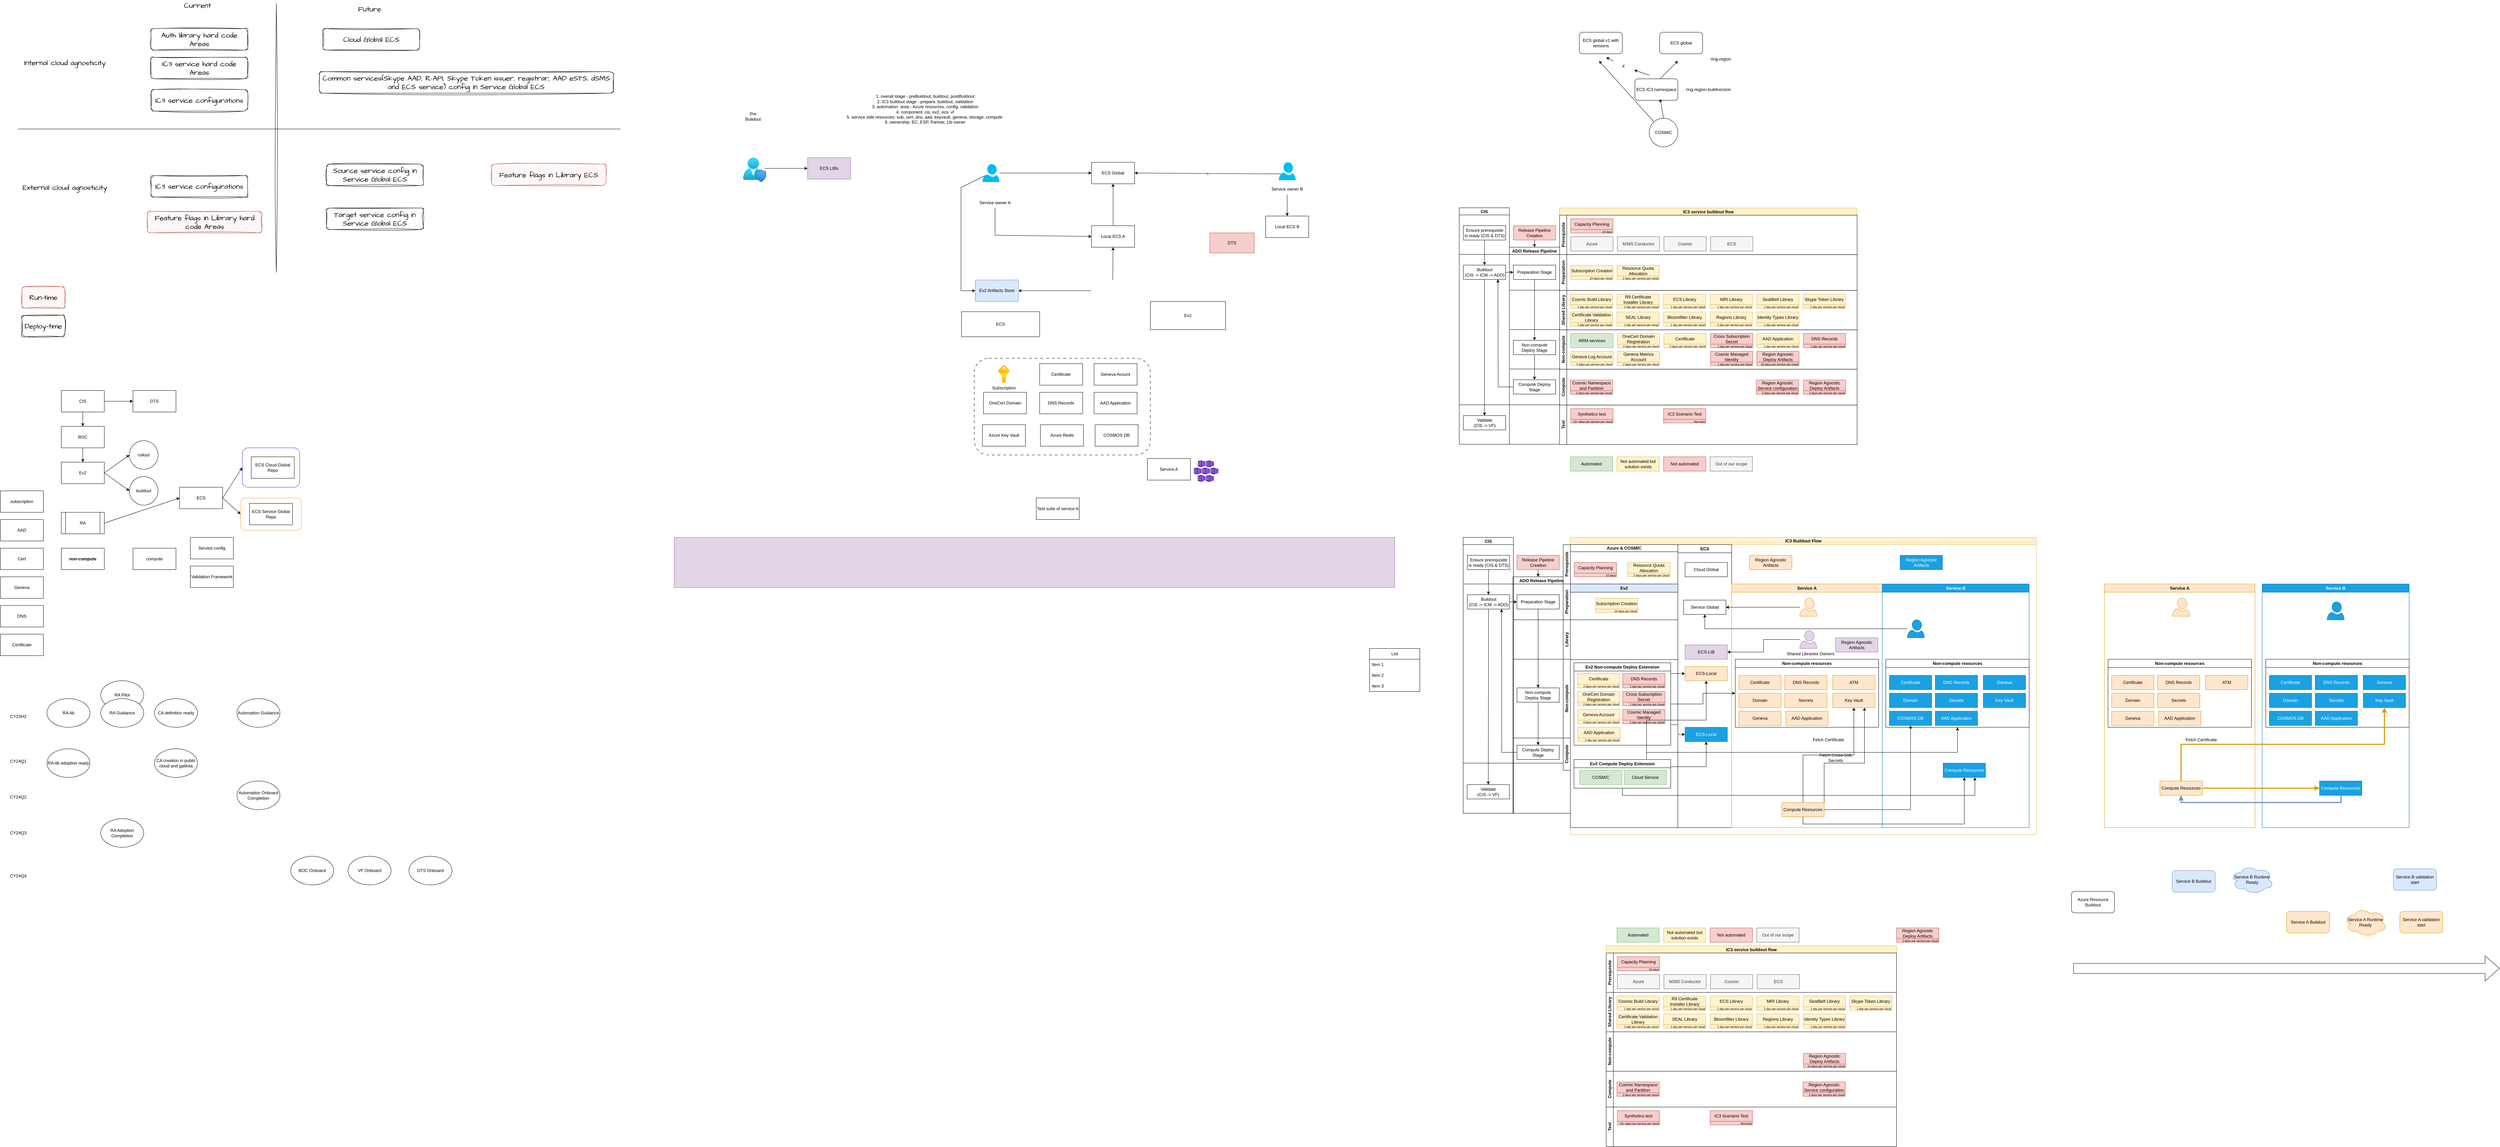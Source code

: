 <mxfile version="22.1.8" type="github">
  <diagram name="Page-1" id="d9V6MFzEI7IZekX0ln30">
    <mxGraphModel dx="2026" dy="2245" grid="0" gridSize="10" guides="1" tooltips="1" connect="1" arrows="1" fold="1" page="1" pageScale="1" pageWidth="850" pageHeight="1100" math="0" shadow="0">
      <root>
        <mxCell id="0" />
        <mxCell id="1" parent="0" />
        <mxCell id="3SoOQQYGxqN1ZP2SB03N-75" value="c" style="rounded=1;whiteSpace=wrap;html=1;dashed=1;dashPattern=8 8;" parent="1" vertex="1">
          <mxGeometry x="2787" y="-40" width="491.25" height="270" as="geometry" />
        </mxCell>
        <mxCell id="3SoOQQYGxqN1ZP2SB03N-26" value="" style="rounded=0;whiteSpace=wrap;html=1;fillColor=#e1d5e7;strokeColor=#9673a6;" parent="1" vertex="1">
          <mxGeometry x="1950" y="460" width="2010" height="140" as="geometry" />
        </mxCell>
        <mxCell id="swO-_-nKR9-th-vh1F2U-4" value="" style="rounded=1;whiteSpace=wrap;html=1;strokeColor=#FF9933;" parent="1" vertex="1">
          <mxGeometry x="740" y="350" width="170" height="90" as="geometry" />
        </mxCell>
        <mxCell id="swO-_-nKR9-th-vh1F2U-3" value="" style="rounded=1;whiteSpace=wrap;html=1;strokeColor=#3333FF;" parent="1" vertex="1">
          <mxGeometry x="745" y="210" width="160" height="110" as="geometry" />
        </mxCell>
        <mxCell id="swO-_-nKR9-th-vh1F2U-1" value="ECS Cloud Global Repo" style="rounded=0;whiteSpace=wrap;html=1;" parent="1" vertex="1">
          <mxGeometry x="770" y="235" width="120" height="60" as="geometry" />
        </mxCell>
        <mxCell id="swO-_-nKR9-th-vh1F2U-2" value="ECS Service Global Repo" style="rounded=0;whiteSpace=wrap;html=1;" parent="1" vertex="1">
          <mxGeometry x="765" y="365" width="120" height="60" as="geometry" />
        </mxCell>
        <mxCell id="JZDgFXP0HIzbjFJge_FJ-1" value="CIS" style="rounded=0;whiteSpace=wrap;html=1;" parent="1" vertex="1">
          <mxGeometry x="240" y="50" width="120" height="60" as="geometry" />
        </mxCell>
        <mxCell id="JZDgFXP0HIzbjFJge_FJ-3" value="DTS" style="rounded=0;whiteSpace=wrap;html=1;" parent="1" vertex="1">
          <mxGeometry x="440" y="50" width="120" height="60" as="geometry" />
        </mxCell>
        <mxCell id="JZDgFXP0HIzbjFJge_FJ-4" value="" style="endArrow=classic;html=1;rounded=0;exitX=1;exitY=0.5;exitDx=0;exitDy=0;entryX=0;entryY=0.5;entryDx=0;entryDy=0;" parent="1" source="JZDgFXP0HIzbjFJge_FJ-1" target="JZDgFXP0HIzbjFJge_FJ-3" edge="1">
          <mxGeometry width="50" height="50" relative="1" as="geometry">
            <mxPoint x="290" y="220" as="sourcePoint" />
            <mxPoint x="340" y="170" as="targetPoint" />
          </mxGeometry>
        </mxCell>
        <mxCell id="JZDgFXP0HIzbjFJge_FJ-5" value="BOC" style="rounded=0;whiteSpace=wrap;html=1;" parent="1" vertex="1">
          <mxGeometry x="240" y="150" width="120" height="60" as="geometry" />
        </mxCell>
        <mxCell id="JZDgFXP0HIzbjFJge_FJ-6" value="" style="endArrow=classic;html=1;rounded=0;exitX=0.5;exitY=1;exitDx=0;exitDy=0;entryX=0.5;entryY=0;entryDx=0;entryDy=0;" parent="1" source="JZDgFXP0HIzbjFJge_FJ-1" target="JZDgFXP0HIzbjFJge_FJ-5" edge="1">
          <mxGeometry width="50" height="50" relative="1" as="geometry">
            <mxPoint x="160" y="170" as="sourcePoint" />
            <mxPoint x="210" y="120" as="targetPoint" />
          </mxGeometry>
        </mxCell>
        <mxCell id="JZDgFXP0HIzbjFJge_FJ-7" value="Ev2" style="rounded=0;whiteSpace=wrap;html=1;" parent="1" vertex="1">
          <mxGeometry x="240" y="250" width="120" height="60" as="geometry" />
        </mxCell>
        <mxCell id="JZDgFXP0HIzbjFJge_FJ-8" value="" style="endArrow=classic;html=1;rounded=0;exitX=0.5;exitY=1;exitDx=0;exitDy=0;" parent="1" source="JZDgFXP0HIzbjFJge_FJ-5" target="JZDgFXP0HIzbjFJge_FJ-7" edge="1">
          <mxGeometry width="50" height="50" relative="1" as="geometry">
            <mxPoint x="150" y="310" as="sourcePoint" />
            <mxPoint x="200" y="260" as="targetPoint" />
          </mxGeometry>
        </mxCell>
        <mxCell id="JZDgFXP0HIzbjFJge_FJ-11" value="rollout" style="ellipse;whiteSpace=wrap;html=1;" parent="1" vertex="1">
          <mxGeometry x="430" y="190" width="80" height="80" as="geometry" />
        </mxCell>
        <mxCell id="JZDgFXP0HIzbjFJge_FJ-12" value="" style="endArrow=classic;html=1;rounded=0;exitX=1;exitY=0.5;exitDx=0;exitDy=0;entryX=0;entryY=0.5;entryDx=0;entryDy=0;" parent="1" source="JZDgFXP0HIzbjFJge_FJ-7" target="JZDgFXP0HIzbjFJge_FJ-11" edge="1">
          <mxGeometry width="50" height="50" relative="1" as="geometry">
            <mxPoint x="360" y="360" as="sourcePoint" />
            <mxPoint x="410" y="310" as="targetPoint" />
          </mxGeometry>
        </mxCell>
        <mxCell id="JZDgFXP0HIzbjFJge_FJ-13" value="buildout" style="ellipse;whiteSpace=wrap;html=1;" parent="1" vertex="1">
          <mxGeometry x="430" y="290" width="80" height="80" as="geometry" />
        </mxCell>
        <mxCell id="JZDgFXP0HIzbjFJge_FJ-14" value="" style="endArrow=classic;html=1;rounded=0;exitX=1;exitY=0.5;exitDx=0;exitDy=0;entryX=0;entryY=0.5;entryDx=0;entryDy=0;" parent="1" source="JZDgFXP0HIzbjFJge_FJ-7" target="JZDgFXP0HIzbjFJge_FJ-13" edge="1">
          <mxGeometry width="50" height="50" relative="1" as="geometry">
            <mxPoint x="320" y="420" as="sourcePoint" />
            <mxPoint x="370" y="370" as="targetPoint" />
          </mxGeometry>
        </mxCell>
        <mxCell id="JZDgFXP0HIzbjFJge_FJ-16" value="RA" style="shape=process;whiteSpace=wrap;html=1;backgroundOutline=1;" parent="1" vertex="1">
          <mxGeometry x="240" y="390" width="120" height="60" as="geometry" />
        </mxCell>
        <mxCell id="JZDgFXP0HIzbjFJge_FJ-17" value="ECS" style="whiteSpace=wrap;html=1;" parent="1" vertex="1">
          <mxGeometry x="570" y="320" width="120" height="60" as="geometry" />
        </mxCell>
        <mxCell id="JZDgFXP0HIzbjFJge_FJ-18" value="" style="endArrow=classic;html=1;rounded=0;exitX=1;exitY=0.5;exitDx=0;exitDy=0;entryX=0;entryY=0.5;entryDx=0;entryDy=0;" parent="1" source="JZDgFXP0HIzbjFJge_FJ-16" target="JZDgFXP0HIzbjFJge_FJ-17" edge="1">
          <mxGeometry width="50" height="50" relative="1" as="geometry">
            <mxPoint x="720" y="480" as="sourcePoint" />
            <mxPoint x="770" y="430" as="targetPoint" />
          </mxGeometry>
        </mxCell>
        <mxCell id="JZDgFXP0HIzbjFJge_FJ-19" value="non-compute" style="whiteSpace=wrap;html=1;fontStyle=1" parent="1" vertex="1">
          <mxGeometry x="240" y="490" width="120" height="60" as="geometry" />
        </mxCell>
        <mxCell id="JZDgFXP0HIzbjFJge_FJ-20" value="compute" style="whiteSpace=wrap;html=1;" parent="1" vertex="1">
          <mxGeometry x="440" y="490" width="120" height="60" as="geometry" />
        </mxCell>
        <mxCell id="JZDgFXP0HIzbjFJge_FJ-21" value="Service config" style="rounded=0;whiteSpace=wrap;html=1;" parent="1" vertex="1">
          <mxGeometry x="600" y="460" width="120" height="60" as="geometry" />
        </mxCell>
        <mxCell id="JZDgFXP0HIzbjFJge_FJ-22" value="subscription" style="rounded=0;whiteSpace=wrap;html=1;" parent="1" vertex="1">
          <mxGeometry x="70" y="330" width="120" height="60" as="geometry" />
        </mxCell>
        <mxCell id="JZDgFXP0HIzbjFJge_FJ-23" value="AAD" style="rounded=0;whiteSpace=wrap;html=1;" parent="1" vertex="1">
          <mxGeometry x="70" y="410" width="120" height="60" as="geometry" />
        </mxCell>
        <mxCell id="JZDgFXP0HIzbjFJge_FJ-24" value="Cert" style="rounded=0;whiteSpace=wrap;html=1;" parent="1" vertex="1">
          <mxGeometry x="70" y="490" width="120" height="60" as="geometry" />
        </mxCell>
        <mxCell id="JZDgFXP0HIzbjFJge_FJ-25" value="Geneva" style="rounded=0;whiteSpace=wrap;html=1;" parent="1" vertex="1">
          <mxGeometry x="70" y="570" width="120" height="60" as="geometry" />
        </mxCell>
        <mxCell id="JZDgFXP0HIzbjFJge_FJ-26" value="DNS" style="rounded=0;whiteSpace=wrap;html=1;" parent="1" vertex="1">
          <mxGeometry x="70" y="650" width="120" height="60" as="geometry" />
        </mxCell>
        <mxCell id="JZDgFXP0HIzbjFJge_FJ-27" value="Certificate" style="rounded=0;whiteSpace=wrap;html=1;" parent="1" vertex="1">
          <mxGeometry x="70" y="730" width="120" height="60" as="geometry" />
        </mxCell>
        <mxCell id="JZDgFXP0HIzbjFJge_FJ-28" value="Validation Framework" style="rounded=0;whiteSpace=wrap;html=1;" parent="1" vertex="1">
          <mxGeometry x="600" y="540" width="120" height="60" as="geometry" />
        </mxCell>
        <mxCell id="JZDgFXP0HIzbjFJge_FJ-29" value="" style="endArrow=classic;html=1;rounded=0;entryX=0;entryY=0.5;entryDx=0;entryDy=0;exitX=1;exitY=0.5;exitDx=0;exitDy=0;" parent="1" source="JZDgFXP0HIzbjFJge_FJ-17" target="swO-_-nKR9-th-vh1F2U-3" edge="1">
          <mxGeometry width="50" height="50" relative="1" as="geometry">
            <mxPoint x="670" y="310" as="sourcePoint" />
            <mxPoint x="720" y="260" as="targetPoint" />
          </mxGeometry>
        </mxCell>
        <mxCell id="JZDgFXP0HIzbjFJge_FJ-30" value="" style="endArrow=classic;html=1;rounded=0;exitX=1;exitY=0.5;exitDx=0;exitDy=0;entryX=0;entryY=0.5;entryDx=0;entryDy=0;" parent="1" source="JZDgFXP0HIzbjFJge_FJ-17" target="swO-_-nKR9-th-vh1F2U-4" edge="1">
          <mxGeometry width="50" height="50" relative="1" as="geometry">
            <mxPoint x="810" y="510" as="sourcePoint" />
            <mxPoint x="860" y="460" as="targetPoint" />
          </mxGeometry>
        </mxCell>
        <mxCell id="JZDgFXP0HIzbjFJge_FJ-34" value="CY24Q1" style="text;html=1;strokeColor=none;fillColor=none;align=center;verticalAlign=middle;whiteSpace=wrap;rounded=0;" parent="1" vertex="1">
          <mxGeometry x="90" y="1070" width="60" height="30" as="geometry" />
        </mxCell>
        <mxCell id="AnB0dwLxFMZhTZSeHD-A-2" value="RA-lib" style="ellipse;whiteSpace=wrap;html=1;" parent="1" vertex="1">
          <mxGeometry x="200" y="910" width="120" height="80" as="geometry" />
        </mxCell>
        <mxCell id="AnB0dwLxFMZhTZSeHD-A-3" value="CA definition ready" style="ellipse;whiteSpace=wrap;html=1;" parent="1" vertex="1">
          <mxGeometry x="500" y="910" width="120" height="80" as="geometry" />
        </mxCell>
        <mxCell id="AnB0dwLxFMZhTZSeHD-A-4" value="Automation Guidance" style="ellipse;whiteSpace=wrap;html=1;" parent="1" vertex="1">
          <mxGeometry x="730" y="910" width="120" height="80" as="geometry" />
        </mxCell>
        <mxCell id="AnB0dwLxFMZhTZSeHD-A-5" value="RA Pilot" style="ellipse;whiteSpace=wrap;html=1;" parent="1" vertex="1">
          <mxGeometry x="350" y="860" width="120" height="80" as="geometry" />
        </mxCell>
        <mxCell id="AnB0dwLxFMZhTZSeHD-A-6" value="CY23H2" style="text;html=1;strokeColor=none;fillColor=none;align=center;verticalAlign=middle;whiteSpace=wrap;rounded=0;" parent="1" vertex="1">
          <mxGeometry x="90" y="945" width="60" height="30" as="geometry" />
        </mxCell>
        <mxCell id="AnB0dwLxFMZhTZSeHD-A-7" value="RA-lib adoption ready" style="ellipse;whiteSpace=wrap;html=1;" parent="1" vertex="1">
          <mxGeometry x="200" y="1050" width="120" height="80" as="geometry" />
        </mxCell>
        <mxCell id="AnB0dwLxFMZhTZSeHD-A-8" value="CA creation in public cloud and gallinta" style="ellipse;whiteSpace=wrap;html=1;" parent="1" vertex="1">
          <mxGeometry x="500" y="1050" width="120" height="80" as="geometry" />
        </mxCell>
        <mxCell id="AnB0dwLxFMZhTZSeHD-A-9" value="Automation Onboard Completion" style="ellipse;whiteSpace=wrap;html=1;" parent="1" vertex="1">
          <mxGeometry x="730" y="1140" width="120" height="80" as="geometry" />
        </mxCell>
        <mxCell id="AnB0dwLxFMZhTZSeHD-A-10" value="CY24Q2" style="text;html=1;strokeColor=none;fillColor=none;align=center;verticalAlign=middle;whiteSpace=wrap;rounded=0;" parent="1" vertex="1">
          <mxGeometry x="90" y="1170" width="60" height="30" as="geometry" />
        </mxCell>
        <mxCell id="AnB0dwLxFMZhTZSeHD-A-11" value="RA Adoption Completion" style="ellipse;whiteSpace=wrap;html=1;" parent="1" vertex="1">
          <mxGeometry x="350" y="1245" width="120" height="80" as="geometry" />
        </mxCell>
        <mxCell id="AnB0dwLxFMZhTZSeHD-A-12" value="CY24Q3" style="text;html=1;strokeColor=none;fillColor=none;align=center;verticalAlign=middle;whiteSpace=wrap;rounded=0;" parent="1" vertex="1">
          <mxGeometry x="90" y="1270" width="60" height="30" as="geometry" />
        </mxCell>
        <mxCell id="AnB0dwLxFMZhTZSeHD-A-13" value="CY24Q4" style="text;html=1;strokeColor=none;fillColor=none;align=center;verticalAlign=middle;whiteSpace=wrap;rounded=0;" parent="1" vertex="1">
          <mxGeometry x="90" y="1390" width="60" height="30" as="geometry" />
        </mxCell>
        <mxCell id="AnB0dwLxFMZhTZSeHD-A-14" value="BOC Onboard" style="ellipse;whiteSpace=wrap;html=1;" parent="1" vertex="1">
          <mxGeometry x="880" y="1350" width="120" height="80" as="geometry" />
        </mxCell>
        <mxCell id="AnB0dwLxFMZhTZSeHD-A-15" value="VF Onboard" style="ellipse;whiteSpace=wrap;html=1;" parent="1" vertex="1">
          <mxGeometry x="1040" y="1350" width="120" height="80" as="geometry" />
        </mxCell>
        <mxCell id="AnB0dwLxFMZhTZSeHD-A-16" value="DTS Onboard" style="ellipse;whiteSpace=wrap;html=1;" parent="1" vertex="1">
          <mxGeometry x="1210" y="1350" width="120" height="80" as="geometry" />
        </mxCell>
        <mxCell id="XIDz57G52PuHBvire1xS-1" value="RA Guidance" style="ellipse;whiteSpace=wrap;html=1;" parent="1" vertex="1">
          <mxGeometry x="350" y="910" width="120" height="80" as="geometry" />
        </mxCell>
        <mxCell id="3SoOQQYGxqN1ZP2SB03N-2" value="Service A" style="rounded=0;whiteSpace=wrap;html=1;" parent="1" vertex="1">
          <mxGeometry x="3270" y="240" width="120" height="60" as="geometry" />
        </mxCell>
        <mxCell id="3SoOQQYGxqN1ZP2SB03N-30" value="Certificate" style="rounded=0;whiteSpace=wrap;html=1;" parent="1" vertex="1">
          <mxGeometry x="2969.38" y="-25" width="120" height="60" as="geometry" />
        </mxCell>
        <mxCell id="3SoOQQYGxqN1ZP2SB03N-33" value="OneCert Domain" style="rounded=0;whiteSpace=wrap;html=1;" parent="1" vertex="1">
          <mxGeometry x="2812.63" y="55.0" width="120" height="60" as="geometry" />
        </mxCell>
        <mxCell id="3SoOQQYGxqN1ZP2SB03N-34" value="DNS Records" style="rounded=0;whiteSpace=wrap;html=1;" parent="1" vertex="1">
          <mxGeometry x="2969.38" y="55.0" width="120" height="60" as="geometry" />
        </mxCell>
        <mxCell id="3SoOQQYGxqN1ZP2SB03N-35" value="AAD Application" style="rounded=0;whiteSpace=wrap;html=1;" parent="1" vertex="1">
          <mxGeometry x="3121.18" y="55.0" width="120" height="60" as="geometry" />
        </mxCell>
        <mxCell id="3SoOQQYGxqN1ZP2SB03N-38" value="Geneva Acount" style="rounded=0;whiteSpace=wrap;html=1;" parent="1" vertex="1">
          <mxGeometry x="3121.18" y="-25" width="120" height="60" as="geometry" />
        </mxCell>
        <mxCell id="3SoOQQYGxqN1ZP2SB03N-42" value="Pre Buildout" style="text;html=1;strokeColor=none;fillColor=none;align=center;verticalAlign=middle;whiteSpace=wrap;rounded=0;" parent="1" vertex="1">
          <mxGeometry x="2140" y="-730" width="60" height="30" as="geometry" />
        </mxCell>
        <mxCell id="3SoOQQYGxqN1ZP2SB03N-44" value="DTS" style="rounded=0;whiteSpace=wrap;html=1;fillColor=#f8cecc;strokeColor=#b85450;" parent="1" vertex="1">
          <mxGeometry x="3444.24" y="-390" width="123.75" height="56" as="geometry" />
        </mxCell>
        <mxCell id="3SoOQQYGxqN1ZP2SB03N-46" value="" style="verticalLabelPosition=bottom;html=1;verticalAlign=top;align=center;strokeColor=none;fillColor=#00BEF2;shape=mxgraph.azure.user;" parent="1" vertex="1">
          <mxGeometry x="3636.25" y="-587" width="47.5" height="50" as="geometry" />
        </mxCell>
        <mxCell id="3SoOQQYGxqN1ZP2SB03N-254" style="edgeStyle=orthogonalEdgeStyle;rounded=0;orthogonalLoop=1;jettySize=auto;html=1;" parent="1" source="3SoOQQYGxqN1ZP2SB03N-47" target="3SoOQQYGxqN1ZP2SB03N-50" edge="1">
          <mxGeometry relative="1" as="geometry" />
        </mxCell>
        <mxCell id="3SoOQQYGxqN1ZP2SB03N-47" value="" style="verticalLabelPosition=bottom;html=1;verticalAlign=top;align=center;strokeColor=none;fillColor=#00BEF2;shape=mxgraph.azure.user;" parent="1" vertex="1">
          <mxGeometry x="2809.66" y="-582" width="47.5" height="50" as="geometry" />
        </mxCell>
        <mxCell id="3SoOQQYGxqN1ZP2SB03N-49" value="Ev2" style="rounded=0;whiteSpace=wrap;html=1;container=1;" parent="1" vertex="1">
          <mxGeometry x="3278.25" y="-198.6" width="210" height="78.6" as="geometry" />
        </mxCell>
        <mxCell id="3SoOQQYGxqN1ZP2SB03N-50" value="ECS Global" style="rounded=0;whiteSpace=wrap;html=1;" parent="1" vertex="1">
          <mxGeometry x="3114.25" y="-587" width="120" height="60" as="geometry" />
        </mxCell>
        <mxCell id="3SoOQQYGxqN1ZP2SB03N-52" value="Local ECS A" style="rounded=0;whiteSpace=wrap;html=1;" parent="1" vertex="1">
          <mxGeometry x="3114.25" y="-410" width="120" height="60" as="geometry" />
        </mxCell>
        <mxCell id="3SoOQQYGxqN1ZP2SB03N-53" value="Local ECS B" style="rounded=0;whiteSpace=wrap;html=1;" parent="1" vertex="1">
          <mxGeometry x="3600" y="-437" width="120" height="60" as="geometry" />
        </mxCell>
        <mxCell id="3SoOQQYGxqN1ZP2SB03N-54" value="" style="image;aspect=fixed;html=1;points=[];align=center;fontSize=12;image=img/lib/azure2/management_governance/User_Privacy.svg;" parent="1" vertex="1">
          <mxGeometry x="2142.03" y="-600" width="64" height="68" as="geometry" />
        </mxCell>
        <mxCell id="3SoOQQYGxqN1ZP2SB03N-55" value="ECS LIBs" style="rounded=0;whiteSpace=wrap;html=1;fillColor=#e1d5e7;strokeColor=#9673a6;" parent="1" vertex="1">
          <mxGeometry x="2322.03" y="-600" width="120" height="60" as="geometry" />
        </mxCell>
        <mxCell id="3SoOQQYGxqN1ZP2SB03N-56" value="1. overall stage - preBuildout, buildout, postBuildout&lt;br&gt;2. IC3 buildout stage - prepare, buildout, validation&lt;br&gt;3. automation&amp;nbsp; area - Azure resources, config, validation&lt;br&gt;4. component: cis, ev2, ecs, vf&lt;br&gt;5. service side resources: sub, cert, dns, aad, keyvault, geneva, storage, compute&amp;nbsp;&lt;br&gt;6. ownership: EC, ESP, Partner, Lib owner" style="text;html=1;strokeColor=none;fillColor=none;align=center;verticalAlign=middle;whiteSpace=wrap;rounded=0;" parent="1" vertex="1">
          <mxGeometry x="2330" y="-750" width="640" height="30" as="geometry" />
        </mxCell>
        <mxCell id="3SoOQQYGxqN1ZP2SB03N-57" value="Service owner B" style="text;html=1;strokeColor=none;fillColor=none;align=center;verticalAlign=middle;whiteSpace=wrap;rounded=0;" parent="1" vertex="1">
          <mxGeometry x="3602" y="-527" width="116" height="30" as="geometry" />
        </mxCell>
        <mxCell id="3SoOQQYGxqN1ZP2SB03N-58" value="Service owner A" style="text;html=1;strokeColor=none;fillColor=none;align=center;verticalAlign=middle;whiteSpace=wrap;rounded=0;" parent="1" vertex="1">
          <mxGeometry x="2787" y="-489.39" width="116" height="30" as="geometry" />
        </mxCell>
        <mxCell id="3SoOQQYGxqN1ZP2SB03N-60" value="" style="endArrow=classic;html=1;rounded=0;exitX=0.938;exitY=0.441;exitDx=0;exitDy=0;exitPerimeter=0;entryX=0;entryY=0.5;entryDx=0;entryDy=0;" parent="1" source="3SoOQQYGxqN1ZP2SB03N-54" target="3SoOQQYGxqN1ZP2SB03N-55" edge="1">
          <mxGeometry width="50" height="50" relative="1" as="geometry">
            <mxPoint x="2272.03" y="-540" as="sourcePoint" />
            <mxPoint x="2322.03" y="-590" as="targetPoint" />
          </mxGeometry>
        </mxCell>
        <mxCell id="3SoOQQYGxqN1ZP2SB03N-63" value="" style="endArrow=classic;html=1;rounded=0;entryX=0;entryY=0.5;entryDx=0;entryDy=0;exitX=0.5;exitY=1;exitDx=0;exitDy=0;" parent="1" source="3SoOQQYGxqN1ZP2SB03N-58" target="3SoOQQYGxqN1ZP2SB03N-52" edge="1">
          <mxGeometry width="50" height="50" relative="1" as="geometry">
            <mxPoint x="2846.25" y="-449.39" as="sourcePoint" />
            <mxPoint x="2846.25" y="-389.39" as="targetPoint" />
            <Array as="points">
              <mxPoint x="2845" y="-383.39" />
            </Array>
          </mxGeometry>
        </mxCell>
        <mxCell id="3SoOQQYGxqN1ZP2SB03N-64" value="" style="endArrow=classic;html=1;rounded=0;exitX=0.5;exitY=1;exitDx=0;exitDy=0;entryX=0.5;entryY=0;entryDx=0;entryDy=0;" parent="1" source="3SoOQQYGxqN1ZP2SB03N-57" target="3SoOQQYGxqN1ZP2SB03N-53" edge="1">
          <mxGeometry width="50" height="50" relative="1" as="geometry">
            <mxPoint x="3746.25" y="-457" as="sourcePoint" />
            <mxPoint x="3796.25" y="-507" as="targetPoint" />
          </mxGeometry>
        </mxCell>
        <mxCell id="3SoOQQYGxqN1ZP2SB03N-66" value="c" style="endArrow=classic;html=1;rounded=0;entryX=1;entryY=0.5;entryDx=0;entryDy=0;exitX=0.14;exitY=0.65;exitDx=0;exitDy=0;exitPerimeter=0;" parent="1" source="3SoOQQYGxqN1ZP2SB03N-46" target="3SoOQQYGxqN1ZP2SB03N-50" edge="1">
          <mxGeometry width="50" height="50" relative="1" as="geometry">
            <mxPoint x="3306.25" y="-476" as="sourcePoint" />
            <mxPoint x="3266.25" y="-506" as="targetPoint" />
          </mxGeometry>
        </mxCell>
        <mxCell id="3SoOQQYGxqN1ZP2SB03N-67" value="" style="image;aspect=fixed;html=1;points=[];align=center;fontSize=12;image=img/lib/azure2/general/Subscriptions.svg;" parent="1" vertex="1">
          <mxGeometry x="2854.03" y="-20.21" width="31.25" height="50.43" as="geometry" />
        </mxCell>
        <mxCell id="3SoOQQYGxqN1ZP2SB03N-76" value="COSMOS DB" style="rounded=0;whiteSpace=wrap;html=1;" parent="1" vertex="1">
          <mxGeometry x="3124.03" y="145.43" width="120" height="60" as="geometry" />
        </mxCell>
        <mxCell id="3SoOQQYGxqN1ZP2SB03N-77" value="Azure Key Vault" style="rounded=0;whiteSpace=wrap;html=1;" parent="1" vertex="1">
          <mxGeometry x="2809.66" y="145.43" width="120" height="60" as="geometry" />
        </mxCell>
        <mxCell id="3SoOQQYGxqN1ZP2SB03N-78" value="Azure Redis" style="rounded=0;whiteSpace=wrap;html=1;" parent="1" vertex="1">
          <mxGeometry x="2971.64" y="145.43" width="120" height="60" as="geometry" />
        </mxCell>
        <mxCell id="3SoOQQYGxqN1ZP2SB03N-80" value="Subscription" style="text;html=1;strokeColor=none;fillColor=none;align=center;verticalAlign=middle;whiteSpace=wrap;rounded=0;" parent="1" vertex="1">
          <mxGeometry x="2839.66" y="27.71" width="60" height="30" as="geometry" />
        </mxCell>
        <mxCell id="3SoOQQYGxqN1ZP2SB03N-83" value="Ev2 Artifacts Store" style="rounded=0;whiteSpace=wrap;html=1;fillColor=#dae8fc;strokeColor=#6c8ebf;" parent="1" vertex="1">
          <mxGeometry x="2790" y="-258.6" width="120" height="60" as="geometry" />
        </mxCell>
        <mxCell id="3SoOQQYGxqN1ZP2SB03N-84" value="" style="endArrow=classic;html=1;rounded=0;entryX=1;entryY=0.5;entryDx=0;entryDy=0;exitX=0;exitY=0.5;exitDx=0;exitDy=0;" parent="1" target="3SoOQQYGxqN1ZP2SB03N-83" edge="1">
          <mxGeometry width="50" height="50" relative="1" as="geometry">
            <mxPoint x="3113.26" y="-228.6" as="sourcePoint" />
            <mxPoint x="3360" y="-253.39" as="targetPoint" />
          </mxGeometry>
        </mxCell>
        <mxCell id="3SoOQQYGxqN1ZP2SB03N-85" value="" style="endArrow=classic;html=1;rounded=0;entryX=0.5;entryY=1;entryDx=0;entryDy=0;exitX=0.5;exitY=0;exitDx=0;exitDy=0;" parent="1" target="3SoOQQYGxqN1ZP2SB03N-52" edge="1">
          <mxGeometry width="50" height="50" relative="1" as="geometry">
            <mxPoint x="3173.26" y="-258.6" as="sourcePoint" />
            <mxPoint x="2820" y="-133.39" as="targetPoint" />
          </mxGeometry>
        </mxCell>
        <mxCell id="3SoOQQYGxqN1ZP2SB03N-86" value="" style="endArrow=classic;html=1;rounded=0;exitX=0.14;exitY=0.65;exitDx=0;exitDy=0;exitPerimeter=0;entryX=0;entryY=0.5;entryDx=0;entryDy=0;" parent="1" source="3SoOQQYGxqN1ZP2SB03N-47" target="3SoOQQYGxqN1ZP2SB03N-83" edge="1">
          <mxGeometry width="50" height="50" relative="1" as="geometry">
            <mxPoint x="2490" y="-343.39" as="sourcePoint" />
            <mxPoint x="2540" y="-393.39" as="targetPoint" />
            <Array as="points">
              <mxPoint x="2750" y="-516.39" />
              <mxPoint x="2750" y="-228.39" />
            </Array>
          </mxGeometry>
        </mxCell>
        <mxCell id="3SoOQQYGxqN1ZP2SB03N-89" value="" style="endArrow=classic;html=1;rounded=0;exitX=0.5;exitY=0;exitDx=0;exitDy=0;entryX=0.5;entryY=1;entryDx=0;entryDy=0;" parent="1" source="3SoOQQYGxqN1ZP2SB03N-52" target="3SoOQQYGxqN1ZP2SB03N-50" edge="1">
          <mxGeometry width="50" height="50" relative="1" as="geometry">
            <mxPoint x="3250" y="-373.39" as="sourcePoint" />
            <mxPoint x="3300" y="-423.39" as="targetPoint" />
          </mxGeometry>
        </mxCell>
        <mxCell id="3SoOQQYGxqN1ZP2SB03N-95" value="ECS" style="rounded=0;whiteSpace=wrap;html=1;container=1;" parent="1" vertex="1">
          <mxGeometry x="2751.39" y="-170" width="217.99" height="70" as="geometry">
            <mxRectangle x="3270" y="-230" width="70" height="30" as="alternateBounds" />
          </mxGeometry>
        </mxCell>
        <mxCell id="3SoOQQYGxqN1ZP2SB03N-101" value="" style="image;aspect=fixed;html=1;points=[];align=center;fontSize=12;image=img/lib/azure2/compute/Kubernetes_Services.svg;" parent="1" vertex="1">
          <mxGeometry x="3400" y="245" width="68" height="60" as="geometry" />
        </mxCell>
        <mxCell id="3SoOQQYGxqN1ZP2SB03N-102" value="Test suite of service A" style="rounded=0;whiteSpace=wrap;html=1;" parent="1" vertex="1">
          <mxGeometry x="2960" y="350" width="120" height="60" as="geometry" />
        </mxCell>
        <mxCell id="3SoOQQYGxqN1ZP2SB03N-113" value="IC3 service buildout flow" style="swimlane;childLayout=stackLayout;resizeParent=1;resizeParentMax=0;horizontal=1;startSize=20;horizontalStack=0;fontSize=12;fillColor=#fff2cc;strokeColor=#d6b656;" parent="1" vertex="1">
          <mxGeometry x="4420" y="-459.39" width="830" height="660" as="geometry">
            <mxRectangle x="4420" y="-460" width="590" height="50" as="alternateBounds" />
          </mxGeometry>
        </mxCell>
        <mxCell id="3SoOQQYGxqN1ZP2SB03N-114" value="Prerequisite" style="swimlane;html=1;startSize=20;horizontal=0;" parent="3SoOQQYGxqN1ZP2SB03N-113" vertex="1">
          <mxGeometry y="20" width="830" height="110" as="geometry">
            <mxRectangle x="20" width="790" height="20" as="alternateBounds" />
          </mxGeometry>
        </mxCell>
        <mxCell id="3SoOQQYGxqN1ZP2SB03N-115" value="Azure" style="rounded=0;whiteSpace=wrap;html=1;fillColor=#f5f5f5;fontColor=#333333;strokeColor=#666666;" parent="3SoOQQYGxqN1ZP2SB03N-114" vertex="1">
          <mxGeometry x="31" y="60" width="118" height="40" as="geometry" />
        </mxCell>
        <mxCell id="3SoOQQYGxqN1ZP2SB03N-116" value="M365 Conductor" style="rounded=0;whiteSpace=wrap;html=1;fillColor=#f5f5f5;fontColor=#333333;strokeColor=#666666;" parent="3SoOQQYGxqN1ZP2SB03N-114" vertex="1">
          <mxGeometry x="161" y="60" width="118" height="40" as="geometry" />
        </mxCell>
        <mxCell id="3SoOQQYGxqN1ZP2SB03N-117" value="Cosmic" style="rounded=0;whiteSpace=wrap;html=1;fillColor=#f5f5f5;fontColor=#333333;strokeColor=#666666;" parent="3SoOQQYGxqN1ZP2SB03N-114" vertex="1">
          <mxGeometry x="291" y="60" width="118" height="40" as="geometry" />
        </mxCell>
        <mxCell id="3SoOQQYGxqN1ZP2SB03N-118" value="ECS" style="rounded=0;whiteSpace=wrap;html=1;fillColor=#f5f5f5;fontColor=#333333;strokeColor=#666666;" parent="3SoOQQYGxqN1ZP2SB03N-114" vertex="1">
          <mxGeometry x="421" y="60" width="118" height="40" as="geometry" />
        </mxCell>
        <mxCell id="3SoOQQYGxqN1ZP2SB03N-119" value="Capacity Planning" style="rounded=0;whiteSpace=wrap;html=1;fillColor=#f8cecc;strokeColor=#b85450;" parent="3SoOQQYGxqN1ZP2SB03N-114" vertex="1">
          <mxGeometry x="31" y="10" width="118" height="30" as="geometry" />
        </mxCell>
        <mxCell id="3SoOQQYGxqN1ZP2SB03N-120" value="&lt;font style=&quot;font-size: 8px;&quot;&gt;10 days&lt;/font&gt;" style="rounded=0;whiteSpace=wrap;html=1;fontSize=12;fillColor=#f8cecc;strokeColor=#b85450;align=right;" parent="3SoOQQYGxqN1ZP2SB03N-114" vertex="1">
          <mxGeometry x="31" y="40" width="118" height="10" as="geometry" />
        </mxCell>
        <mxCell id="3SoOQQYGxqN1ZP2SB03N-123" value="Preparation" style="swimlane;html=1;startSize=20;horizontal=0;" parent="3SoOQQYGxqN1ZP2SB03N-113" vertex="1">
          <mxGeometry y="130" width="830" height="100" as="geometry" />
        </mxCell>
        <mxCell id="3SoOQQYGxqN1ZP2SB03N-124" value="Subscription Creation" style="rounded=0;whiteSpace=wrap;html=1;fillColor=#fff2cc;strokeColor=#d6b656;" parent="3SoOQQYGxqN1ZP2SB03N-123" vertex="1">
          <mxGeometry x="31" y="30" width="118" height="30" as="geometry" />
        </mxCell>
        <mxCell id="3SoOQQYGxqN1ZP2SB03N-125" value="Resource Quota Allocation" style="rounded=0;whiteSpace=wrap;html=1;fillColor=#fff2cc;strokeColor=#d6b656;" parent="3SoOQQYGxqN1ZP2SB03N-123" vertex="1">
          <mxGeometry x="160" y="30" width="118" height="30" as="geometry" />
        </mxCell>
        <mxCell id="3SoOQQYGxqN1ZP2SB03N-126" value="&lt;font style=&quot;font-size: 8px;&quot;&gt;10 days per cloud&lt;/font&gt;" style="rounded=0;whiteSpace=wrap;html=1;fontSize=12;fillColor=#fff2cc;strokeColor=#d6b656;align=right;" parent="3SoOQQYGxqN1ZP2SB03N-123" vertex="1">
          <mxGeometry x="31" y="60" width="118" height="10" as="geometry" />
        </mxCell>
        <mxCell id="3SoOQQYGxqN1ZP2SB03N-127" value="&lt;span style=&quot;font-size: 8px;&quot;&gt;2 days per service per cloud&lt;/span&gt;" style="rounded=0;whiteSpace=wrap;html=1;fontSize=12;fillColor=#fff2cc;strokeColor=#d6b656;align=right;" parent="3SoOQQYGxqN1ZP2SB03N-123" vertex="1">
          <mxGeometry x="160" y="60" width="118" height="10" as="geometry" />
        </mxCell>
        <mxCell id="3SoOQQYGxqN1ZP2SB03N-128" value="Shared Library" style="swimlane;html=1;startSize=20;horizontal=0;" parent="3SoOQQYGxqN1ZP2SB03N-113" vertex="1">
          <mxGeometry y="230" width="830" height="110" as="geometry">
            <mxRectangle y="230" width="830" height="30" as="alternateBounds" />
          </mxGeometry>
        </mxCell>
        <mxCell id="3SoOQQYGxqN1ZP2SB03N-129" value="Cosmic Build Library" style="rounded=0;whiteSpace=wrap;html=1;fillColor=#fff2cc;strokeColor=#d6b656;" parent="3SoOQQYGxqN1ZP2SB03N-128" vertex="1">
          <mxGeometry x="30" y="10" width="118" height="30" as="geometry" />
        </mxCell>
        <mxCell id="3SoOQQYGxqN1ZP2SB03N-130" value="R9 Certificate Installer Library" style="rounded=0;whiteSpace=wrap;html=1;fillColor=#fff2cc;strokeColor=#d6b656;" parent="3SoOQQYGxqN1ZP2SB03N-128" vertex="1">
          <mxGeometry x="160" y="10" width="118" height="30" as="geometry" />
        </mxCell>
        <mxCell id="3SoOQQYGxqN1ZP2SB03N-131" value="ECS Library" style="rounded=0;whiteSpace=wrap;html=1;fillColor=#fff2cc;strokeColor=#d6b656;" parent="3SoOQQYGxqN1ZP2SB03N-128" vertex="1">
          <mxGeometry x="290" y="10" width="118" height="30" as="geometry" />
        </mxCell>
        <mxCell id="3SoOQQYGxqN1ZP2SB03N-132" value="MRI Library" style="rounded=0;whiteSpace=wrap;html=1;fillColor=#fff2cc;strokeColor=#d6b656;" parent="3SoOQQYGxqN1ZP2SB03N-128" vertex="1">
          <mxGeometry x="420" y="10" width="118" height="30" as="geometry" />
        </mxCell>
        <mxCell id="3SoOQQYGxqN1ZP2SB03N-133" value="SeatBelt Library" style="rounded=0;whiteSpace=wrap;html=1;fillColor=#fff2cc;strokeColor=#d6b656;" parent="3SoOQQYGxqN1ZP2SB03N-128" vertex="1">
          <mxGeometry x="550" y="10" width="118" height="30" as="geometry" />
        </mxCell>
        <mxCell id="3SoOQQYGxqN1ZP2SB03N-134" value="Skype Token Library" style="rounded=0;whiteSpace=wrap;html=1;fillColor=#fff2cc;strokeColor=#d6b656;" parent="3SoOQQYGxqN1ZP2SB03N-128" vertex="1">
          <mxGeometry x="679" y="10" width="118" height="30" as="geometry" />
        </mxCell>
        <mxCell id="3SoOQQYGxqN1ZP2SB03N-135" value="Certificate Validation Library" style="rounded=0;whiteSpace=wrap;html=1;fillColor=#fff2cc;strokeColor=#d6b656;" parent="3SoOQQYGxqN1ZP2SB03N-128" vertex="1">
          <mxGeometry x="30" y="60" width="118" height="30" as="geometry" />
        </mxCell>
        <mxCell id="3SoOQQYGxqN1ZP2SB03N-136" value="SEAL Library" style="rounded=0;whiteSpace=wrap;html=1;fillColor=#fff2cc;strokeColor=#d6b656;" parent="3SoOQQYGxqN1ZP2SB03N-128" vertex="1">
          <mxGeometry x="160" y="60" width="118" height="30" as="geometry" />
        </mxCell>
        <mxCell id="3SoOQQYGxqN1ZP2SB03N-137" value="Bloomfilter Library" style="rounded=0;whiteSpace=wrap;html=1;fillColor=#fff2cc;strokeColor=#d6b656;" parent="3SoOQQYGxqN1ZP2SB03N-128" vertex="1">
          <mxGeometry x="290" y="60" width="118" height="30" as="geometry" />
        </mxCell>
        <mxCell id="3SoOQQYGxqN1ZP2SB03N-138" value="Regions Library" style="rounded=0;whiteSpace=wrap;html=1;fillColor=#fff2cc;strokeColor=#d6b656;" parent="3SoOQQYGxqN1ZP2SB03N-128" vertex="1">
          <mxGeometry x="420" y="60" width="118" height="30" as="geometry" />
        </mxCell>
        <mxCell id="3SoOQQYGxqN1ZP2SB03N-139" value="Identity Types Library" style="rounded=0;whiteSpace=wrap;html=1;fillColor=#fff2cc;strokeColor=#d6b656;" parent="3SoOQQYGxqN1ZP2SB03N-128" vertex="1">
          <mxGeometry x="550" y="60" width="118" height="30" as="geometry" />
        </mxCell>
        <mxCell id="3SoOQQYGxqN1ZP2SB03N-140" value="&lt;span style=&quot;font-size: 8px;&quot;&gt;1 day per service per cloud&lt;/span&gt;" style="rounded=0;whiteSpace=wrap;html=1;fontSize=12;fillColor=#fff2cc;strokeColor=#d6b656;align=right;" parent="3SoOQQYGxqN1ZP2SB03N-128" vertex="1">
          <mxGeometry x="679" y="40" width="118" height="10" as="geometry" />
        </mxCell>
        <mxCell id="3SoOQQYGxqN1ZP2SB03N-141" value="&lt;span style=&quot;font-size: 8px;&quot;&gt;1 day per service per cloud&lt;/span&gt;" style="rounded=0;whiteSpace=wrap;html=1;fontSize=12;fillColor=#fff2cc;strokeColor=#d6b656;align=right;" parent="3SoOQQYGxqN1ZP2SB03N-128" vertex="1">
          <mxGeometry x="550" y="40" width="118" height="10" as="geometry" />
        </mxCell>
        <mxCell id="3SoOQQYGxqN1ZP2SB03N-142" value="&lt;span style=&quot;font-size: 8px;&quot;&gt;1 day per service per cloud&lt;/span&gt;" style="rounded=0;whiteSpace=wrap;html=1;fontSize=12;fillColor=#fff2cc;strokeColor=#d6b656;align=right;" parent="3SoOQQYGxqN1ZP2SB03N-128" vertex="1">
          <mxGeometry x="420" y="40" width="118" height="10" as="geometry" />
        </mxCell>
        <mxCell id="3SoOQQYGxqN1ZP2SB03N-143" value="&lt;span style=&quot;font-size: 8px;&quot;&gt;1 day per service per cloud&lt;/span&gt;" style="rounded=0;whiteSpace=wrap;html=1;fontSize=12;fillColor=#fff2cc;strokeColor=#d6b656;align=right;" parent="3SoOQQYGxqN1ZP2SB03N-128" vertex="1">
          <mxGeometry x="550" y="90" width="118" height="10" as="geometry" />
        </mxCell>
        <mxCell id="3SoOQQYGxqN1ZP2SB03N-144" value="&lt;span style=&quot;font-size: 8px;&quot;&gt;1 day per service per cloud&lt;/span&gt;" style="rounded=0;whiteSpace=wrap;html=1;fontSize=12;fillColor=#fff2cc;strokeColor=#d6b656;align=right;" parent="3SoOQQYGxqN1ZP2SB03N-128" vertex="1">
          <mxGeometry x="420" y="90" width="118" height="10" as="geometry" />
        </mxCell>
        <mxCell id="3SoOQQYGxqN1ZP2SB03N-145" value="&lt;span style=&quot;font-size: 8px;&quot;&gt;1 day per service per cloud&lt;/span&gt;" style="rounded=0;whiteSpace=wrap;html=1;fontSize=12;fillColor=#fff2cc;strokeColor=#d6b656;align=right;" parent="3SoOQQYGxqN1ZP2SB03N-128" vertex="1">
          <mxGeometry x="290" y="90" width="118" height="10" as="geometry" />
        </mxCell>
        <mxCell id="3SoOQQYGxqN1ZP2SB03N-146" value="&lt;span style=&quot;font-size: 8px;&quot;&gt;1 day per service per cloud&lt;/span&gt;" style="rounded=0;whiteSpace=wrap;html=1;fontSize=12;fillColor=#fff2cc;strokeColor=#d6b656;align=right;" parent="3SoOQQYGxqN1ZP2SB03N-128" vertex="1">
          <mxGeometry x="290" y="40" width="118" height="10" as="geometry" />
        </mxCell>
        <mxCell id="3SoOQQYGxqN1ZP2SB03N-147" value="&lt;span style=&quot;font-size: 8px;&quot;&gt;1 day per service per cloud&lt;/span&gt;" style="rounded=0;whiteSpace=wrap;html=1;fontSize=12;fillColor=#fff2cc;strokeColor=#d6b656;align=right;" parent="3SoOQQYGxqN1ZP2SB03N-128" vertex="1">
          <mxGeometry x="160" y="40" width="118" height="10" as="geometry" />
        </mxCell>
        <mxCell id="3SoOQQYGxqN1ZP2SB03N-148" value="&lt;span style=&quot;font-size: 8px;&quot;&gt;1 day per service per cloud&lt;/span&gt;" style="rounded=0;whiteSpace=wrap;html=1;fontSize=12;fillColor=#fff2cc;strokeColor=#d6b656;align=right;" parent="3SoOQQYGxqN1ZP2SB03N-128" vertex="1">
          <mxGeometry x="160" y="90" width="118" height="10" as="geometry" />
        </mxCell>
        <mxCell id="3SoOQQYGxqN1ZP2SB03N-149" value="&lt;span style=&quot;font-size: 8px;&quot;&gt;1 day per service per cloud&lt;/span&gt;" style="rounded=0;whiteSpace=wrap;html=1;fontSize=12;fillColor=#fff2cc;strokeColor=#d6b656;align=right;" parent="3SoOQQYGxqN1ZP2SB03N-128" vertex="1">
          <mxGeometry x="30" y="90" width="118" height="10" as="geometry" />
        </mxCell>
        <mxCell id="3SoOQQYGxqN1ZP2SB03N-150" value="&lt;font style=&quot;font-size: 8px;&quot;&gt;1 day per service per cloud&lt;/font&gt;" style="rounded=0;whiteSpace=wrap;html=1;fontSize=12;fillColor=#fff2cc;strokeColor=#d6b656;align=right;" parent="3SoOQQYGxqN1ZP2SB03N-128" vertex="1">
          <mxGeometry x="30" y="40" width="118" height="10" as="geometry" />
        </mxCell>
        <mxCell id="3SoOQQYGxqN1ZP2SB03N-151" value="Non-compute" style="swimlane;html=1;startSize=20;horizontal=0;" parent="3SoOQQYGxqN1ZP2SB03N-113" vertex="1">
          <mxGeometry y="340" width="830" height="110" as="geometry" />
        </mxCell>
        <mxCell id="3SoOQQYGxqN1ZP2SB03N-152" value="ARM-services" style="rounded=0;whiteSpace=wrap;html=1;fillColor=#d5e8d4;strokeColor=#82b366;" parent="3SoOQQYGxqN1ZP2SB03N-151" vertex="1">
          <mxGeometry x="31" y="10" width="118" height="40" as="geometry" />
        </mxCell>
        <mxCell id="3SoOQQYGxqN1ZP2SB03N-153" value="Certificate" style="rounded=0;whiteSpace=wrap;html=1;fillColor=#fff2cc;strokeColor=#d6b656;" parent="3SoOQQYGxqN1ZP2SB03N-151" vertex="1">
          <mxGeometry x="291" y="10" width="118" height="30" as="geometry" />
        </mxCell>
        <mxCell id="3SoOQQYGxqN1ZP2SB03N-154" value="DNS Records" style="rounded=0;whiteSpace=wrap;html=1;fillColor=#f8cecc;strokeColor=#b85450;" parent="3SoOQQYGxqN1ZP2SB03N-151" vertex="1">
          <mxGeometry x="680" y="10" width="118" height="30" as="geometry" />
        </mxCell>
        <mxCell id="3SoOQQYGxqN1ZP2SB03N-155" value="OneCert Domain Registration" style="rounded=0;whiteSpace=wrap;html=1;fillColor=#fff2cc;strokeColor=#d6b656;" parent="3SoOQQYGxqN1ZP2SB03N-151" vertex="1">
          <mxGeometry x="161" y="10" width="118" height="30" as="geometry" />
        </mxCell>
        <mxCell id="3SoOQQYGxqN1ZP2SB03N-156" value="Geneva Log Account" style="rounded=0;whiteSpace=wrap;html=1;fillColor=#fff2cc;strokeColor=#d6b656;" parent="3SoOQQYGxqN1ZP2SB03N-151" vertex="1">
          <mxGeometry x="31" y="60" width="118" height="30" as="geometry" />
        </mxCell>
        <mxCell id="3SoOQQYGxqN1ZP2SB03N-157" value="Geneva Metrics Account" style="rounded=0;whiteSpace=wrap;html=1;fillColor=#fff2cc;strokeColor=#d6b656;" parent="3SoOQQYGxqN1ZP2SB03N-151" vertex="1">
          <mxGeometry x="161" y="60" width="118" height="30" as="geometry" />
        </mxCell>
        <mxCell id="3SoOQQYGxqN1ZP2SB03N-158" value="Cross Subscription Secret" style="rounded=0;whiteSpace=wrap;html=1;fillColor=#f8cecc;strokeColor=#b85450;" parent="3SoOQQYGxqN1ZP2SB03N-151" vertex="1">
          <mxGeometry x="421" y="10" width="118" height="30" as="geometry" />
        </mxCell>
        <mxCell id="3SoOQQYGxqN1ZP2SB03N-159" value="&lt;span style=&quot;font-size: 8px;&quot;&gt;2 days per service per cloud&lt;/span&gt;" style="rounded=0;whiteSpace=wrap;html=1;fontSize=12;fillColor=#fff2cc;strokeColor=#d6b656;align=right;" parent="3SoOQQYGxqN1ZP2SB03N-151" vertex="1">
          <mxGeometry x="291" y="40" width="118" height="10" as="geometry" />
        </mxCell>
        <mxCell id="3SoOQQYGxqN1ZP2SB03N-160" value="&lt;span style=&quot;font-size: 8px;&quot;&gt;1 day per service per cloud&lt;/span&gt;" style="rounded=0;whiteSpace=wrap;html=1;fontSize=12;fillColor=#f8cecc;strokeColor=#b85450;align=right;" parent="3SoOQQYGxqN1ZP2SB03N-151" vertex="1">
          <mxGeometry x="421" y="40" width="118" height="10" as="geometry" />
        </mxCell>
        <mxCell id="3SoOQQYGxqN1ZP2SB03N-161" value="&lt;span style=&quot;font-size: 8px;&quot;&gt;1 day per service per cloud&lt;/span&gt;" style="rounded=0;whiteSpace=wrap;html=1;fontSize=12;fillColor=#f8cecc;strokeColor=#b85450;align=right;" parent="3SoOQQYGxqN1ZP2SB03N-151" vertex="1">
          <mxGeometry x="680" y="40" width="118" height="10" as="geometry" />
        </mxCell>
        <mxCell id="3SoOQQYGxqN1ZP2SB03N-162" value="&lt;span style=&quot;font-size: 8px;&quot;&gt;2 days per service per cloud&lt;/span&gt;" style="rounded=0;whiteSpace=wrap;html=1;fontSize=12;fillColor=#fff2cc;strokeColor=#d6b656;align=right;" parent="3SoOQQYGxqN1ZP2SB03N-151" vertex="1">
          <mxGeometry x="161" y="90" width="118" height="10" as="geometry" />
        </mxCell>
        <mxCell id="3SoOQQYGxqN1ZP2SB03N-163" value="&lt;span style=&quot;font-size: 8px;&quot;&gt;2 days per service per cloud&lt;/span&gt;" style="rounded=0;whiteSpace=wrap;html=1;fontSize=12;fillColor=#fff2cc;strokeColor=#d6b656;align=right;" parent="3SoOQQYGxqN1ZP2SB03N-151" vertex="1">
          <mxGeometry x="31" y="90" width="118" height="10" as="geometry" />
        </mxCell>
        <mxCell id="3SoOQQYGxqN1ZP2SB03N-164" value="&lt;span style=&quot;font-size: 8px;&quot;&gt;2 days per service per cloud&lt;/span&gt;" style="rounded=0;whiteSpace=wrap;html=1;fontSize=12;fillColor=#fff2cc;strokeColor=#d6b656;align=right;" parent="3SoOQQYGxqN1ZP2SB03N-151" vertex="1">
          <mxGeometry x="161" y="40" width="118" height="10" as="geometry" />
        </mxCell>
        <mxCell id="3SoOQQYGxqN1ZP2SB03N-167" value="AAD Application" style="rounded=0;whiteSpace=wrap;html=1;fillColor=#fff2cc;strokeColor=#d6b656;" parent="3SoOQQYGxqN1ZP2SB03N-151" vertex="1">
          <mxGeometry x="550" y="10" width="118" height="30" as="geometry" />
        </mxCell>
        <mxCell id="3SoOQQYGxqN1ZP2SB03N-168" value="&lt;span style=&quot;font-size: 8px;&quot;&gt;1 day per service per cloud&lt;/span&gt;" style="rounded=0;whiteSpace=wrap;html=1;fontSize=12;fillColor=#fff2cc;strokeColor=#d6b656;align=right;" parent="3SoOQQYGxqN1ZP2SB03N-151" vertex="1">
          <mxGeometry x="550" y="40" width="118" height="10" as="geometry" />
        </mxCell>
        <mxCell id="3SoOQQYGxqN1ZP2SB03N-169" value="Cosmic Managed Identity" style="rounded=0;whiteSpace=wrap;html=1;fillColor=#f8cecc;strokeColor=#b85450;" parent="3SoOQQYGxqN1ZP2SB03N-151" vertex="1">
          <mxGeometry x="421" y="60" width="118" height="30" as="geometry" />
        </mxCell>
        <mxCell id="3SoOQQYGxqN1ZP2SB03N-170" value="&lt;span style=&quot;font-size: 8px;&quot;&gt;1 day per service per cloud&lt;/span&gt;" style="rounded=0;whiteSpace=wrap;html=1;fontSize=12;fillColor=#f8cecc;strokeColor=#b85450;align=right;" parent="3SoOQQYGxqN1ZP2SB03N-151" vertex="1">
          <mxGeometry x="421" y="90" width="118" height="10" as="geometry" />
        </mxCell>
        <mxCell id="3SoOQQYGxqN1ZP2SB03N-171" value="Region Agnostic Deploy Artifacts" style="rounded=0;whiteSpace=wrap;html=1;fillColor=#f8cecc;strokeColor=#b85450;" parent="3SoOQQYGxqN1ZP2SB03N-151" vertex="1">
          <mxGeometry x="550" y="60" width="118" height="30" as="geometry" />
        </mxCell>
        <mxCell id="3SoOQQYGxqN1ZP2SB03N-172" value="&lt;span style=&quot;font-size: 8px;&quot;&gt;10 days per service per cloud&lt;/span&gt;" style="rounded=0;whiteSpace=wrap;html=1;fontSize=12;fillColor=#f8cecc;strokeColor=#b85450;align=right;" parent="3SoOQQYGxqN1ZP2SB03N-151" vertex="1">
          <mxGeometry x="550" y="90" width="118" height="10" as="geometry" />
        </mxCell>
        <mxCell id="3SoOQQYGxqN1ZP2SB03N-173" value="Compute" style="swimlane;html=1;startSize=20;horizontal=0;" parent="3SoOQQYGxqN1ZP2SB03N-113" vertex="1">
          <mxGeometry y="450" width="830" height="100" as="geometry">
            <mxRectangle y="450" width="830" height="30" as="alternateBounds" />
          </mxGeometry>
        </mxCell>
        <mxCell id="3SoOQQYGxqN1ZP2SB03N-174" value="Cosmic Namespace and Partition" style="rounded=0;whiteSpace=wrap;html=1;fillColor=#f8cecc;strokeColor=#b85450;" parent="3SoOQQYGxqN1ZP2SB03N-173" vertex="1">
          <mxGeometry x="30" y="30" width="118" height="30" as="geometry" />
        </mxCell>
        <mxCell id="3SoOQQYGxqN1ZP2SB03N-178" value="&lt;span style=&quot;font-size: 8px;&quot;&gt;2 days per service per cloud&lt;/span&gt;" style="rounded=0;whiteSpace=wrap;html=1;fontSize=12;fillColor=#f8cecc;strokeColor=#b85450;align=right;" parent="3SoOQQYGxqN1ZP2SB03N-173" vertex="1">
          <mxGeometry x="30" y="60" width="118" height="10" as="geometry" />
        </mxCell>
        <mxCell id="3SoOQQYGxqN1ZP2SB03N-182" value="Region Agnostic Service configuration" style="rounded=0;whiteSpace=wrap;html=1;fillColor=#f8cecc;strokeColor=#b85450;" parent="3SoOQQYGxqN1ZP2SB03N-173" vertex="1">
          <mxGeometry x="549" y="30" width="118" height="30" as="geometry" />
        </mxCell>
        <mxCell id="3SoOQQYGxqN1ZP2SB03N-183" value="&lt;span style=&quot;font-size: 8px;&quot;&gt;2 days per service per cloud&lt;/span&gt;" style="rounded=0;whiteSpace=wrap;html=1;fontSize=12;fillColor=#f8cecc;strokeColor=#b85450;align=right;" parent="3SoOQQYGxqN1ZP2SB03N-173" vertex="1">
          <mxGeometry x="549" y="60" width="118" height="10" as="geometry" />
        </mxCell>
        <mxCell id="3SoOQQYGxqN1ZP2SB03N-184" value="Region Agnostic Deploy Artifacts" style="rounded=0;whiteSpace=wrap;html=1;fillColor=#f8cecc;strokeColor=#b85450;" parent="3SoOQQYGxqN1ZP2SB03N-173" vertex="1">
          <mxGeometry x="680" y="30" width="118" height="30" as="geometry" />
        </mxCell>
        <mxCell id="3SoOQQYGxqN1ZP2SB03N-185" value="&lt;span style=&quot;font-size: 8px;&quot;&gt;2 days per service per cloud&lt;/span&gt;" style="rounded=0;whiteSpace=wrap;html=1;fontSize=12;fillColor=#f8cecc;strokeColor=#b85450;align=right;" parent="3SoOQQYGxqN1ZP2SB03N-173" vertex="1">
          <mxGeometry x="680" y="60" width="118" height="10" as="geometry" />
        </mxCell>
        <mxCell id="3SoOQQYGxqN1ZP2SB03N-186" value="Test" style="swimlane;html=1;startSize=20;horizontal=0;" parent="3SoOQQYGxqN1ZP2SB03N-113" vertex="1">
          <mxGeometry y="550" width="830" height="110" as="geometry">
            <mxRectangle y="480" width="830" height="30" as="alternateBounds" />
          </mxGeometry>
        </mxCell>
        <mxCell id="3SoOQQYGxqN1ZP2SB03N-188" value="IC3 Scenario Test" style="rounded=0;whiteSpace=wrap;html=1;fillColor=#f8cecc;strokeColor=#b85450;" parent="3SoOQQYGxqN1ZP2SB03N-186" vertex="1">
          <mxGeometry x="290" y="10" width="118" height="30" as="geometry" />
        </mxCell>
        <mxCell id="3SoOQQYGxqN1ZP2SB03N-190" value="&lt;font style=&quot;font-size: 8px;&quot;&gt;Not exist&lt;/font&gt;" style="rounded=0;whiteSpace=wrap;html=1;fontSize=12;fillColor=#f8cecc;strokeColor=#b85450;align=right;" parent="3SoOQQYGxqN1ZP2SB03N-186" vertex="1">
          <mxGeometry x="290" y="40" width="118" height="10" as="geometry" />
        </mxCell>
        <mxCell id="3SoOQQYGxqN1ZP2SB03N-194" value="Synthetics test" style="rounded=0;whiteSpace=wrap;html=1;fillColor=#f8cecc;strokeColor=#b85450;" parent="3SoOQQYGxqN1ZP2SB03N-186" vertex="1">
          <mxGeometry x="31" y="10" width="118" height="30" as="geometry" />
        </mxCell>
        <mxCell id="3SoOQQYGxqN1ZP2SB03N-195" value="&lt;span style=&quot;font-size: 8px;&quot;&gt;10+&amp;nbsp;days per service per cloud&lt;/span&gt;" style="rounded=0;whiteSpace=wrap;html=1;fontSize=12;fillColor=#f8cecc;strokeColor=#b85450;align=right;" parent="3SoOQQYGxqN1ZP2SB03N-186" vertex="1">
          <mxGeometry x="31" y="40" width="118" height="10" as="geometry" />
        </mxCell>
        <mxCell id="3SoOQQYGxqN1ZP2SB03N-203" value="Automated" style="rounded=0;whiteSpace=wrap;html=1;fillColor=#d5e8d4;strokeColor=#82b366;" parent="1" vertex="1">
          <mxGeometry x="4450" y="235" width="118" height="40" as="geometry" />
        </mxCell>
        <mxCell id="3SoOQQYGxqN1ZP2SB03N-204" value="Not automated but solution exists" style="rounded=0;whiteSpace=wrap;html=1;fillColor=#fff2cc;strokeColor=#d6b656;" parent="1" vertex="1">
          <mxGeometry x="4580" y="235" width="118" height="40" as="geometry" />
        </mxCell>
        <mxCell id="3SoOQQYGxqN1ZP2SB03N-205" value="Not automated" style="rounded=0;whiteSpace=wrap;html=1;fillColor=#f8cecc;strokeColor=#b85450;" parent="1" vertex="1">
          <mxGeometry x="4710" y="235" width="118" height="40" as="geometry" />
        </mxCell>
        <mxCell id="3SoOQQYGxqN1ZP2SB03N-206" value="Out of our scope" style="rounded=0;whiteSpace=wrap;html=1;fillColor=#f5f5f5;fontColor=#333333;strokeColor=#666666;" parent="1" vertex="1">
          <mxGeometry x="4840" y="235" width="118" height="40" as="geometry" />
        </mxCell>
        <mxCell id="3SoOQQYGxqN1ZP2SB03N-207" value="ADO Release Pipeline" style="swimlane;fontSize=12;startSize=20;" parent="1" vertex="1">
          <mxGeometry x="4280" y="-350" width="140" height="550" as="geometry">
            <mxRectangle x="4280" y="-350" width="170" height="30" as="alternateBounds" />
          </mxGeometry>
        </mxCell>
        <mxCell id="3SoOQQYGxqN1ZP2SB03N-208" style="edgeStyle=orthogonalEdgeStyle;rounded=0;orthogonalLoop=1;jettySize=auto;html=1;" parent="3SoOQQYGxqN1ZP2SB03N-207" source="3SoOQQYGxqN1ZP2SB03N-209" target="3SoOQQYGxqN1ZP2SB03N-211" edge="1">
          <mxGeometry relative="1" as="geometry" />
        </mxCell>
        <mxCell id="3SoOQQYGxqN1ZP2SB03N-209" value="Preparation Stage" style="rounded=0;whiteSpace=wrap;html=1;" parent="3SoOQQYGxqN1ZP2SB03N-207" vertex="1">
          <mxGeometry x="11" y="50" width="118" height="40" as="geometry" />
        </mxCell>
        <mxCell id="3SoOQQYGxqN1ZP2SB03N-210" value="" style="edgeStyle=orthogonalEdgeStyle;rounded=0;orthogonalLoop=1;jettySize=auto;html=1;" parent="3SoOQQYGxqN1ZP2SB03N-207" source="3SoOQQYGxqN1ZP2SB03N-211" target="3SoOQQYGxqN1ZP2SB03N-212" edge="1">
          <mxGeometry relative="1" as="geometry" />
        </mxCell>
        <mxCell id="3SoOQQYGxqN1ZP2SB03N-211" value="Non-compute &lt;br&gt;Deploy Stage" style="rounded=0;whiteSpace=wrap;html=1;" parent="3SoOQQYGxqN1ZP2SB03N-207" vertex="1">
          <mxGeometry x="11" y="260" width="118" height="40" as="geometry" />
        </mxCell>
        <mxCell id="3SoOQQYGxqN1ZP2SB03N-212" value="Compute Deploy Stage" style="rounded=0;whiteSpace=wrap;html=1;" parent="3SoOQQYGxqN1ZP2SB03N-207" vertex="1">
          <mxGeometry x="11" y="370" width="118" height="40" as="geometry" />
        </mxCell>
        <mxCell id="3SoOQQYGxqN1ZP2SB03N-213" value="" style="endArrow=none;html=1;rounded=0;fontSize=12;entryX=0;entryY=0;entryDx=0;entryDy=0;" parent="3SoOQQYGxqN1ZP2SB03N-207" edge="1">
          <mxGeometry width="50" height="50" relative="1" as="geometry">
            <mxPoint x="1" y="230" as="sourcePoint" />
            <mxPoint x="141" y="230" as="targetPoint" />
          </mxGeometry>
        </mxCell>
        <mxCell id="3SoOQQYGxqN1ZP2SB03N-214" value="" style="endArrow=none;html=1;rounded=0;fontSize=12;entryX=0;entryY=0;entryDx=0;entryDy=0;" parent="3SoOQQYGxqN1ZP2SB03N-207" edge="1">
          <mxGeometry width="50" height="50" relative="1" as="geometry">
            <mxPoint x="1" y="440" as="sourcePoint" />
            <mxPoint x="141" y="440" as="targetPoint" />
          </mxGeometry>
        </mxCell>
        <mxCell id="3SoOQQYGxqN1ZP2SB03N-216" value="" style="endArrow=none;html=1;rounded=0;fontSize=12;entryX=0;entryY=0;entryDx=0;entryDy=0;" parent="3SoOQQYGxqN1ZP2SB03N-207" edge="1">
          <mxGeometry width="50" height="50" relative="1" as="geometry">
            <mxPoint x="1" y="120" as="sourcePoint" />
            <mxPoint x="141" y="120" as="targetPoint" />
          </mxGeometry>
        </mxCell>
        <mxCell id="3SoOQQYGxqN1ZP2SB03N-217" value="" style="endArrow=none;html=1;rounded=0;fontSize=12;entryX=0;entryY=0;entryDx=0;entryDy=0;" parent="3SoOQQYGxqN1ZP2SB03N-207" edge="1">
          <mxGeometry width="50" height="50" relative="1" as="geometry">
            <mxPoint x="1" y="340" as="sourcePoint" />
            <mxPoint x="141" y="340" as="targetPoint" />
          </mxGeometry>
        </mxCell>
        <mxCell id="3SoOQQYGxqN1ZP2SB03N-218" value="" style="edgeStyle=orthogonalEdgeStyle;rounded=0;orthogonalLoop=1;jettySize=auto;html=1;" parent="1" source="3SoOQQYGxqN1ZP2SB03N-219" edge="1">
          <mxGeometry relative="1" as="geometry">
            <mxPoint x="4350" y="-350" as="targetPoint" />
          </mxGeometry>
        </mxCell>
        <mxCell id="3SoOQQYGxqN1ZP2SB03N-219" value="Release Pipeline Creation" style="rounded=0;whiteSpace=wrap;html=1;fillColor=#f8cecc;strokeColor=#b85450;" parent="1" vertex="1">
          <mxGeometry x="4291" y="-410" width="118" height="40" as="geometry" />
        </mxCell>
        <mxCell id="3SoOQQYGxqN1ZP2SB03N-220" value="CIS" style="swimlane;fontSize=12;startSize=20;" parent="1" vertex="1">
          <mxGeometry x="4140" y="-460" width="140" height="660" as="geometry">
            <mxRectangle x="4140" y="-460" width="60" height="30" as="alternateBounds" />
          </mxGeometry>
        </mxCell>
        <mxCell id="3SoOQQYGxqN1ZP2SB03N-221" style="edgeStyle=orthogonalEdgeStyle;rounded=0;orthogonalLoop=1;jettySize=auto;html=1;exitX=0.5;exitY=1;exitDx=0;exitDy=0;entryX=0.5;entryY=0;entryDx=0;entryDy=0;" parent="3SoOQQYGxqN1ZP2SB03N-220" source="3SoOQQYGxqN1ZP2SB03N-222" target="3SoOQQYGxqN1ZP2SB03N-225" edge="1">
          <mxGeometry relative="1" as="geometry" />
        </mxCell>
        <mxCell id="3SoOQQYGxqN1ZP2SB03N-222" value="Buildout &lt;br&gt;(CIS -&amp;gt; ICM -&amp;gt; ADO)" style="rounded=0;whiteSpace=wrap;html=1;" parent="3SoOQQYGxqN1ZP2SB03N-220" vertex="1">
          <mxGeometry x="11.5" y="160" width="118" height="40" as="geometry" />
        </mxCell>
        <mxCell id="3SoOQQYGxqN1ZP2SB03N-223" value="" style="edgeStyle=orthogonalEdgeStyle;rounded=0;orthogonalLoop=1;jettySize=auto;html=1;" parent="3SoOQQYGxqN1ZP2SB03N-220" source="3SoOQQYGxqN1ZP2SB03N-224" target="3SoOQQYGxqN1ZP2SB03N-222" edge="1">
          <mxGeometry relative="1" as="geometry" />
        </mxCell>
        <mxCell id="3SoOQQYGxqN1ZP2SB03N-224" value="Ensure prerequisite is ready (CIS &amp;amp; DTS)" style="rounded=0;whiteSpace=wrap;html=1;" parent="3SoOQQYGxqN1ZP2SB03N-220" vertex="1">
          <mxGeometry x="11.5" y="50" width="118" height="40" as="geometry" />
        </mxCell>
        <mxCell id="3SoOQQYGxqN1ZP2SB03N-225" value="Validate&lt;br&gt;(CIS -&amp;gt; VF)" style="rounded=0;whiteSpace=wrap;html=1;" parent="3SoOQQYGxqN1ZP2SB03N-220" vertex="1">
          <mxGeometry x="11.5" y="580" width="118" height="40" as="geometry" />
        </mxCell>
        <mxCell id="3SoOQQYGxqN1ZP2SB03N-227" value="" style="endArrow=none;html=1;rounded=0;fontSize=12;entryX=0;entryY=0;entryDx=0;entryDy=0;" parent="3SoOQQYGxqN1ZP2SB03N-220" edge="1">
          <mxGeometry width="50" height="50" relative="1" as="geometry">
            <mxPoint y="550" as="sourcePoint" />
            <mxPoint x="140" y="550" as="targetPoint" />
          </mxGeometry>
        </mxCell>
        <mxCell id="3SoOQQYGxqN1ZP2SB03N-228" value="" style="endArrow=none;html=1;rounded=0;fontSize=12;entryX=0;entryY=0;entryDx=0;entryDy=0;" parent="3SoOQQYGxqN1ZP2SB03N-220" edge="1">
          <mxGeometry width="50" height="50" relative="1" as="geometry">
            <mxPoint x="0.5" y="130" as="sourcePoint" />
            <mxPoint x="140.5" y="130" as="targetPoint" />
          </mxGeometry>
        </mxCell>
        <mxCell id="3SoOQQYGxqN1ZP2SB03N-229" value="" style="edgeStyle=orthogonalEdgeStyle;rounded=0;orthogonalLoop=1;jettySize=auto;html=1;" parent="1" source="3SoOQQYGxqN1ZP2SB03N-222" target="3SoOQQYGxqN1ZP2SB03N-209" edge="1">
          <mxGeometry relative="1" as="geometry" />
        </mxCell>
        <mxCell id="3SoOQQYGxqN1ZP2SB03N-230" style="edgeStyle=orthogonalEdgeStyle;rounded=0;orthogonalLoop=1;jettySize=auto;html=1;" parent="1" source="3SoOQQYGxqN1ZP2SB03N-212" edge="1">
          <mxGeometry relative="1" as="geometry">
            <mxPoint x="4248" y="-260" as="targetPoint" />
          </mxGeometry>
        </mxCell>
        <mxCell id="3SoOQQYGxqN1ZP2SB03N-327" value="Automated" style="rounded=0;whiteSpace=wrap;html=1;fillColor=#d5e8d4;strokeColor=#82b366;" parent="1" vertex="1">
          <mxGeometry x="4580" y="1550" width="118" height="40" as="geometry" />
        </mxCell>
        <mxCell id="3SoOQQYGxqN1ZP2SB03N-328" value="Not automated but solution exists" style="rounded=0;whiteSpace=wrap;html=1;fillColor=#fff2cc;strokeColor=#d6b656;" parent="1" vertex="1">
          <mxGeometry x="4710" y="1550" width="118" height="40" as="geometry" />
        </mxCell>
        <mxCell id="3SoOQQYGxqN1ZP2SB03N-329" value="Not automated" style="rounded=0;whiteSpace=wrap;html=1;fillColor=#f8cecc;strokeColor=#b85450;" parent="1" vertex="1">
          <mxGeometry x="4840" y="1550" width="118" height="40" as="geometry" />
        </mxCell>
        <mxCell id="3SoOQQYGxqN1ZP2SB03N-330" value="Out of our scope" style="rounded=0;whiteSpace=wrap;html=1;fillColor=#f5f5f5;fontColor=#333333;strokeColor=#666666;" parent="1" vertex="1">
          <mxGeometry x="4970" y="1550" width="118" height="40" as="geometry" />
        </mxCell>
        <mxCell id="3SoOQQYGxqN1ZP2SB03N-331" value="ADO Release Pipeline" style="swimlane;fontSize=12;startSize=20;" parent="1" vertex="1">
          <mxGeometry x="4290" y="570" width="160" height="660" as="geometry">
            <mxRectangle x="4280" y="-350" width="170" height="30" as="alternateBounds" />
          </mxGeometry>
        </mxCell>
        <mxCell id="3SoOQQYGxqN1ZP2SB03N-332" style="edgeStyle=orthogonalEdgeStyle;rounded=0;orthogonalLoop=1;jettySize=auto;html=1;" parent="3SoOQQYGxqN1ZP2SB03N-331" source="3SoOQQYGxqN1ZP2SB03N-333" target="3SoOQQYGxqN1ZP2SB03N-335" edge="1">
          <mxGeometry relative="1" as="geometry" />
        </mxCell>
        <mxCell id="3SoOQQYGxqN1ZP2SB03N-333" value="Preparation Stage" style="rounded=0;whiteSpace=wrap;html=1;" parent="3SoOQQYGxqN1ZP2SB03N-331" vertex="1">
          <mxGeometry x="11" y="50" width="118" height="40" as="geometry" />
        </mxCell>
        <mxCell id="3SoOQQYGxqN1ZP2SB03N-334" value="" style="edgeStyle=orthogonalEdgeStyle;rounded=0;orthogonalLoop=1;jettySize=auto;html=1;" parent="3SoOQQYGxqN1ZP2SB03N-331" source="3SoOQQYGxqN1ZP2SB03N-335" target="3SoOQQYGxqN1ZP2SB03N-336" edge="1">
          <mxGeometry relative="1" as="geometry" />
        </mxCell>
        <mxCell id="3SoOQQYGxqN1ZP2SB03N-335" value="Non-compute &lt;br&gt;Deploy Stage" style="rounded=0;whiteSpace=wrap;html=1;" parent="3SoOQQYGxqN1ZP2SB03N-331" vertex="1">
          <mxGeometry x="11" y="310" width="118" height="40" as="geometry" />
        </mxCell>
        <mxCell id="3SoOQQYGxqN1ZP2SB03N-336" value="Compute Deploy Stage" style="rounded=0;whiteSpace=wrap;html=1;" parent="3SoOQQYGxqN1ZP2SB03N-331" vertex="1">
          <mxGeometry x="11" y="470" width="118" height="40" as="geometry" />
        </mxCell>
        <mxCell id="3SoOQQYGxqN1ZP2SB03N-337" value="" style="endArrow=none;html=1;rounded=0;fontSize=12;entryX=0;entryY=0;entryDx=0;entryDy=0;" parent="3SoOQQYGxqN1ZP2SB03N-331" edge="1">
          <mxGeometry width="50" height="50" relative="1" as="geometry">
            <mxPoint x="1" y="230" as="sourcePoint" />
            <mxPoint x="141" y="230" as="targetPoint" />
          </mxGeometry>
        </mxCell>
        <mxCell id="3SoOQQYGxqN1ZP2SB03N-338" value="" style="endArrow=none;html=1;rounded=0;fontSize=12;entryX=0;entryY=0;entryDx=0;entryDy=0;" parent="3SoOQQYGxqN1ZP2SB03N-331" edge="1">
          <mxGeometry width="50" height="50" relative="1" as="geometry">
            <mxPoint y="520" as="sourcePoint" />
            <mxPoint x="140" y="520" as="targetPoint" />
          </mxGeometry>
        </mxCell>
        <mxCell id="3SoOQQYGxqN1ZP2SB03N-339" value="" style="endArrow=none;html=1;rounded=0;fontSize=12;entryX=0;entryY=0;entryDx=0;entryDy=0;" parent="3SoOQQYGxqN1ZP2SB03N-331" edge="1">
          <mxGeometry width="50" height="50" relative="1" as="geometry">
            <mxPoint x="1" y="120" as="sourcePoint" />
            <mxPoint x="141" y="120" as="targetPoint" />
          </mxGeometry>
        </mxCell>
        <mxCell id="3SoOQQYGxqN1ZP2SB03N-340" value="" style="endArrow=none;html=1;rounded=0;fontSize=12;entryX=0;entryY=0;entryDx=0;entryDy=0;" parent="3SoOQQYGxqN1ZP2SB03N-331" edge="1">
          <mxGeometry width="50" height="50" relative="1" as="geometry">
            <mxPoint y="450" as="sourcePoint" />
            <mxPoint x="140" y="450" as="targetPoint" />
          </mxGeometry>
        </mxCell>
        <mxCell id="3SoOQQYGxqN1ZP2SB03N-389" value="Compute" style="swimlane;html=1;startSize=20;horizontal=0;" parent="3SoOQQYGxqN1ZP2SB03N-331" vertex="1">
          <mxGeometry x="140" y="450" width="20" height="90" as="geometry">
            <mxRectangle x="4430" y="480" width="410" height="20" as="alternateBounds" />
          </mxGeometry>
        </mxCell>
        <mxCell id="3SoOQQYGxqN1ZP2SB03N-341" value="" style="edgeStyle=orthogonalEdgeStyle;rounded=0;orthogonalLoop=1;jettySize=auto;html=1;" parent="1" source="3SoOQQYGxqN1ZP2SB03N-342" edge="1">
          <mxGeometry relative="1" as="geometry">
            <mxPoint x="4360" y="570" as="targetPoint" />
          </mxGeometry>
        </mxCell>
        <mxCell id="3SoOQQYGxqN1ZP2SB03N-342" value="Release Pipeline Creation" style="rounded=0;whiteSpace=wrap;html=1;fillColor=#f8cecc;strokeColor=#b85450;" parent="1" vertex="1">
          <mxGeometry x="4301" y="510" width="118" height="40" as="geometry" />
        </mxCell>
        <mxCell id="3SoOQQYGxqN1ZP2SB03N-343" value="CIS" style="swimlane;fontSize=12;startSize=20;" parent="1" vertex="1">
          <mxGeometry x="4151" y="460" width="140" height="770" as="geometry">
            <mxRectangle x="4140" y="-460" width="60" height="30" as="alternateBounds" />
          </mxGeometry>
        </mxCell>
        <mxCell id="3SoOQQYGxqN1ZP2SB03N-344" style="edgeStyle=orthogonalEdgeStyle;rounded=0;orthogonalLoop=1;jettySize=auto;html=1;exitX=0.5;exitY=1;exitDx=0;exitDy=0;entryX=0.5;entryY=0;entryDx=0;entryDy=0;" parent="3SoOQQYGxqN1ZP2SB03N-343" source="3SoOQQYGxqN1ZP2SB03N-345" target="3SoOQQYGxqN1ZP2SB03N-348" edge="1">
          <mxGeometry relative="1" as="geometry" />
        </mxCell>
        <mxCell id="3SoOQQYGxqN1ZP2SB03N-345" value="Buildout &lt;br&gt;(CIS -&amp;gt; ICM -&amp;gt; ADO)" style="rounded=0;whiteSpace=wrap;html=1;" parent="3SoOQQYGxqN1ZP2SB03N-343" vertex="1">
          <mxGeometry x="11.5" y="160" width="118" height="40" as="geometry" />
        </mxCell>
        <mxCell id="3SoOQQYGxqN1ZP2SB03N-346" value="" style="edgeStyle=orthogonalEdgeStyle;rounded=0;orthogonalLoop=1;jettySize=auto;html=1;" parent="3SoOQQYGxqN1ZP2SB03N-343" source="3SoOQQYGxqN1ZP2SB03N-347" target="3SoOQQYGxqN1ZP2SB03N-345" edge="1">
          <mxGeometry relative="1" as="geometry" />
        </mxCell>
        <mxCell id="3SoOQQYGxqN1ZP2SB03N-347" value="Ensure prerequisite is ready (CIS &amp;amp; DTS)" style="rounded=0;whiteSpace=wrap;html=1;" parent="3SoOQQYGxqN1ZP2SB03N-343" vertex="1">
          <mxGeometry x="11.5" y="50" width="118" height="40" as="geometry" />
        </mxCell>
        <mxCell id="3SoOQQYGxqN1ZP2SB03N-348" value="Validate&lt;br&gt;(CIS -&amp;gt; VF)" style="rounded=0;whiteSpace=wrap;html=1;" parent="3SoOQQYGxqN1ZP2SB03N-343" vertex="1">
          <mxGeometry x="11" y="690" width="118" height="40" as="geometry" />
        </mxCell>
        <mxCell id="3SoOQQYGxqN1ZP2SB03N-349" value="" style="endArrow=none;html=1;rounded=0;fontSize=12;entryX=0;entryY=0;entryDx=0;entryDy=0;" parent="3SoOQQYGxqN1ZP2SB03N-343" edge="1">
          <mxGeometry width="50" height="50" relative="1" as="geometry">
            <mxPoint x="0.5" y="630" as="sourcePoint" />
            <mxPoint x="140.5" y="630" as="targetPoint" />
          </mxGeometry>
        </mxCell>
        <mxCell id="3SoOQQYGxqN1ZP2SB03N-350" value="" style="endArrow=none;html=1;rounded=0;fontSize=12;entryX=0;entryY=0;entryDx=0;entryDy=0;" parent="3SoOQQYGxqN1ZP2SB03N-343" edge="1">
          <mxGeometry width="50" height="50" relative="1" as="geometry">
            <mxPoint x="0.5" y="130" as="sourcePoint" />
            <mxPoint x="140.5" y="130" as="targetPoint" />
          </mxGeometry>
        </mxCell>
        <mxCell id="3SoOQQYGxqN1ZP2SB03N-351" value="" style="edgeStyle=orthogonalEdgeStyle;rounded=0;orthogonalLoop=1;jettySize=auto;html=1;" parent="1" source="3SoOQQYGxqN1ZP2SB03N-345" target="3SoOQQYGxqN1ZP2SB03N-333" edge="1">
          <mxGeometry relative="1" as="geometry" />
        </mxCell>
        <mxCell id="3SoOQQYGxqN1ZP2SB03N-352" style="edgeStyle=orthogonalEdgeStyle;rounded=0;orthogonalLoop=1;jettySize=auto;html=1;" parent="1" source="3SoOQQYGxqN1ZP2SB03N-336" edge="1">
          <mxGeometry relative="1" as="geometry">
            <mxPoint x="4258" y="660" as="targetPoint" />
          </mxGeometry>
        </mxCell>
        <mxCell id="3SoOQQYGxqN1ZP2SB03N-354" value="List" style="swimlane;fontStyle=0;childLayout=stackLayout;horizontal=1;startSize=30;horizontalStack=0;resizeParent=1;resizeParentMax=0;resizeLast=0;collapsible=1;marginBottom=0;whiteSpace=wrap;html=1;" parent="1" vertex="1">
          <mxGeometry x="3890" y="770" width="140" height="120" as="geometry">
            <mxRectangle x="3890" y="770" width="60" height="30" as="alternateBounds" />
          </mxGeometry>
        </mxCell>
        <mxCell id="3SoOQQYGxqN1ZP2SB03N-355" value="Item 1" style="text;strokeColor=none;fillColor=none;align=left;verticalAlign=middle;spacingLeft=4;spacingRight=4;overflow=hidden;points=[[0,0.5],[1,0.5]];portConstraint=eastwest;rotatable=0;whiteSpace=wrap;html=1;" parent="3SoOQQYGxqN1ZP2SB03N-354" vertex="1">
          <mxGeometry y="30" width="140" height="30" as="geometry" />
        </mxCell>
        <mxCell id="3SoOQQYGxqN1ZP2SB03N-356" value="Item 2" style="text;strokeColor=none;fillColor=none;align=left;verticalAlign=middle;spacingLeft=4;spacingRight=4;overflow=hidden;points=[[0,0.5],[1,0.5]];portConstraint=eastwest;rotatable=0;whiteSpace=wrap;html=1;" parent="3SoOQQYGxqN1ZP2SB03N-354" vertex="1">
          <mxGeometry y="60" width="140" height="30" as="geometry" />
        </mxCell>
        <mxCell id="3SoOQQYGxqN1ZP2SB03N-357" value="Item 3" style="text;strokeColor=none;fillColor=none;align=left;verticalAlign=middle;spacingLeft=4;spacingRight=4;overflow=hidden;points=[[0,0.5],[1,0.5]];portConstraint=eastwest;rotatable=0;whiteSpace=wrap;html=1;" parent="3SoOQQYGxqN1ZP2SB03N-354" vertex="1">
          <mxGeometry y="90" width="140" height="30" as="geometry" />
        </mxCell>
        <mxCell id="3SoOQQYGxqN1ZP2SB03N-259" value="IC3 service buildout flow" style="swimlane;childLayout=stackLayout;resizeParent=1;resizeParentMax=0;horizontal=1;startSize=20;horizontalStack=0;fontSize=12;fillColor=#fff2cc;strokeColor=#d6b656;" parent="1" vertex="1">
          <mxGeometry x="4550" y="1600" width="810" height="560" as="geometry">
            <mxRectangle x="4430" y="460.61" width="590" height="50" as="alternateBounds" />
          </mxGeometry>
        </mxCell>
        <mxCell id="3SoOQQYGxqN1ZP2SB03N-260" value="Prerequisite" style="swimlane;html=1;startSize=20;horizontal=0;" parent="3SoOQQYGxqN1ZP2SB03N-259" vertex="1">
          <mxGeometry y="20" width="810" height="110" as="geometry">
            <mxRectangle y="20" width="850" height="20" as="alternateBounds" />
          </mxGeometry>
        </mxCell>
        <mxCell id="3SoOQQYGxqN1ZP2SB03N-261" value="Azure" style="rounded=0;whiteSpace=wrap;html=1;fillColor=#f5f5f5;fontColor=#333333;strokeColor=#666666;" parent="3SoOQQYGxqN1ZP2SB03N-260" vertex="1">
          <mxGeometry x="31" y="60" width="118" height="40" as="geometry" />
        </mxCell>
        <mxCell id="3SoOQQYGxqN1ZP2SB03N-262" value="M365 Conductor" style="rounded=0;whiteSpace=wrap;html=1;fillColor=#f5f5f5;fontColor=#333333;strokeColor=#666666;" parent="3SoOQQYGxqN1ZP2SB03N-260" vertex="1">
          <mxGeometry x="161" y="60" width="118" height="40" as="geometry" />
        </mxCell>
        <mxCell id="3SoOQQYGxqN1ZP2SB03N-263" value="Cosmic" style="rounded=0;whiteSpace=wrap;html=1;fillColor=#f5f5f5;fontColor=#333333;strokeColor=#666666;" parent="3SoOQQYGxqN1ZP2SB03N-260" vertex="1">
          <mxGeometry x="291" y="60" width="118" height="40" as="geometry" />
        </mxCell>
        <mxCell id="3SoOQQYGxqN1ZP2SB03N-264" value="ECS" style="rounded=0;whiteSpace=wrap;html=1;fillColor=#f5f5f5;fontColor=#333333;strokeColor=#666666;" parent="3SoOQQYGxqN1ZP2SB03N-260" vertex="1">
          <mxGeometry x="421" y="60" width="118" height="40" as="geometry" />
        </mxCell>
        <mxCell id="3SoOQQYGxqN1ZP2SB03N-265" value="Capacity Planning" style="rounded=0;whiteSpace=wrap;html=1;fillColor=#f8cecc;strokeColor=#b85450;" parent="3SoOQQYGxqN1ZP2SB03N-260" vertex="1">
          <mxGeometry x="31" y="10" width="118" height="30" as="geometry" />
        </mxCell>
        <mxCell id="3SoOQQYGxqN1ZP2SB03N-266" value="&lt;font style=&quot;font-size: 8px;&quot;&gt;10 days&lt;/font&gt;" style="rounded=0;whiteSpace=wrap;html=1;fontSize=12;fillColor=#f8cecc;strokeColor=#b85450;align=right;" parent="3SoOQQYGxqN1ZP2SB03N-260" vertex="1">
          <mxGeometry x="31" y="40" width="118" height="10" as="geometry" />
        </mxCell>
        <mxCell id="3SoOQQYGxqN1ZP2SB03N-272" value="Shared Library" style="swimlane;html=1;startSize=20;horizontal=0;" parent="3SoOQQYGxqN1ZP2SB03N-259" vertex="1">
          <mxGeometry y="130" width="810" height="110" as="geometry">
            <mxRectangle y="339.39" width="810" height="30" as="alternateBounds" />
          </mxGeometry>
        </mxCell>
        <mxCell id="3SoOQQYGxqN1ZP2SB03N-273" value="Cosmic Build Library" style="rounded=0;whiteSpace=wrap;html=1;fillColor=#fff2cc;strokeColor=#d6b656;" parent="3SoOQQYGxqN1ZP2SB03N-272" vertex="1">
          <mxGeometry x="30" y="10" width="118" height="30" as="geometry" />
        </mxCell>
        <mxCell id="3SoOQQYGxqN1ZP2SB03N-274" value="R9 Certificate Installer Library" style="rounded=0;whiteSpace=wrap;html=1;fillColor=#fff2cc;strokeColor=#d6b656;" parent="3SoOQQYGxqN1ZP2SB03N-272" vertex="1">
          <mxGeometry x="160" y="10" width="118" height="30" as="geometry" />
        </mxCell>
        <mxCell id="3SoOQQYGxqN1ZP2SB03N-275" value="ECS Library" style="rounded=0;whiteSpace=wrap;html=1;fillColor=#fff2cc;strokeColor=#d6b656;" parent="3SoOQQYGxqN1ZP2SB03N-272" vertex="1">
          <mxGeometry x="290" y="10" width="118" height="30" as="geometry" />
        </mxCell>
        <mxCell id="3SoOQQYGxqN1ZP2SB03N-276" value="MRI Library" style="rounded=0;whiteSpace=wrap;html=1;fillColor=#fff2cc;strokeColor=#d6b656;" parent="3SoOQQYGxqN1ZP2SB03N-272" vertex="1">
          <mxGeometry x="420" y="10" width="118" height="30" as="geometry" />
        </mxCell>
        <mxCell id="3SoOQQYGxqN1ZP2SB03N-277" value="SeatBelt Library" style="rounded=0;whiteSpace=wrap;html=1;fillColor=#fff2cc;strokeColor=#d6b656;" parent="3SoOQQYGxqN1ZP2SB03N-272" vertex="1">
          <mxGeometry x="550" y="10" width="118" height="30" as="geometry" />
        </mxCell>
        <mxCell id="3SoOQQYGxqN1ZP2SB03N-278" value="Skype Token Library" style="rounded=0;whiteSpace=wrap;html=1;fillColor=#fff2cc;strokeColor=#d6b656;" parent="3SoOQQYGxqN1ZP2SB03N-272" vertex="1">
          <mxGeometry x="679" y="10" width="118" height="30" as="geometry" />
        </mxCell>
        <mxCell id="3SoOQQYGxqN1ZP2SB03N-279" value="Certificate Validation Library" style="rounded=0;whiteSpace=wrap;html=1;fillColor=#fff2cc;strokeColor=#d6b656;" parent="3SoOQQYGxqN1ZP2SB03N-272" vertex="1">
          <mxGeometry x="30" y="60" width="118" height="30" as="geometry" />
        </mxCell>
        <mxCell id="3SoOQQYGxqN1ZP2SB03N-280" value="SEAL Library" style="rounded=0;whiteSpace=wrap;html=1;fillColor=#fff2cc;strokeColor=#d6b656;" parent="3SoOQQYGxqN1ZP2SB03N-272" vertex="1">
          <mxGeometry x="160" y="60" width="118" height="30" as="geometry" />
        </mxCell>
        <mxCell id="3SoOQQYGxqN1ZP2SB03N-281" value="Bloomfilter Library" style="rounded=0;whiteSpace=wrap;html=1;fillColor=#fff2cc;strokeColor=#d6b656;" parent="3SoOQQYGxqN1ZP2SB03N-272" vertex="1">
          <mxGeometry x="290" y="60" width="118" height="30" as="geometry" />
        </mxCell>
        <mxCell id="3SoOQQYGxqN1ZP2SB03N-282" value="Regions Library" style="rounded=0;whiteSpace=wrap;html=1;fillColor=#fff2cc;strokeColor=#d6b656;" parent="3SoOQQYGxqN1ZP2SB03N-272" vertex="1">
          <mxGeometry x="420" y="60" width="118" height="30" as="geometry" />
        </mxCell>
        <mxCell id="3SoOQQYGxqN1ZP2SB03N-283" value="Identity Types Library" style="rounded=0;whiteSpace=wrap;html=1;fillColor=#fff2cc;strokeColor=#d6b656;" parent="3SoOQQYGxqN1ZP2SB03N-272" vertex="1">
          <mxGeometry x="550" y="60" width="118" height="30" as="geometry" />
        </mxCell>
        <mxCell id="3SoOQQYGxqN1ZP2SB03N-284" value="&lt;span style=&quot;font-size: 8px;&quot;&gt;1 day per service per cloud&lt;/span&gt;" style="rounded=0;whiteSpace=wrap;html=1;fontSize=12;fillColor=#fff2cc;strokeColor=#d6b656;align=right;" parent="3SoOQQYGxqN1ZP2SB03N-272" vertex="1">
          <mxGeometry x="679" y="40" width="118" height="10" as="geometry" />
        </mxCell>
        <mxCell id="3SoOQQYGxqN1ZP2SB03N-285" value="&lt;span style=&quot;font-size: 8px;&quot;&gt;1 day per service per cloud&lt;/span&gt;" style="rounded=0;whiteSpace=wrap;html=1;fontSize=12;fillColor=#fff2cc;strokeColor=#d6b656;align=right;" parent="3SoOQQYGxqN1ZP2SB03N-272" vertex="1">
          <mxGeometry x="550" y="40" width="118" height="10" as="geometry" />
        </mxCell>
        <mxCell id="3SoOQQYGxqN1ZP2SB03N-286" value="&lt;span style=&quot;font-size: 8px;&quot;&gt;1 day per service per cloud&lt;/span&gt;" style="rounded=0;whiteSpace=wrap;html=1;fontSize=12;fillColor=#fff2cc;strokeColor=#d6b656;align=right;" parent="3SoOQQYGxqN1ZP2SB03N-272" vertex="1">
          <mxGeometry x="420" y="40" width="118" height="10" as="geometry" />
        </mxCell>
        <mxCell id="3SoOQQYGxqN1ZP2SB03N-287" value="&lt;span style=&quot;font-size: 8px;&quot;&gt;1 day per service per cloud&lt;/span&gt;" style="rounded=0;whiteSpace=wrap;html=1;fontSize=12;fillColor=#fff2cc;strokeColor=#d6b656;align=right;" parent="3SoOQQYGxqN1ZP2SB03N-272" vertex="1">
          <mxGeometry x="550" y="90" width="118" height="10" as="geometry" />
        </mxCell>
        <mxCell id="3SoOQQYGxqN1ZP2SB03N-288" value="&lt;span style=&quot;font-size: 8px;&quot;&gt;1 day per service per cloud&lt;/span&gt;" style="rounded=0;whiteSpace=wrap;html=1;fontSize=12;fillColor=#fff2cc;strokeColor=#d6b656;align=right;" parent="3SoOQQYGxqN1ZP2SB03N-272" vertex="1">
          <mxGeometry x="420" y="90" width="118" height="10" as="geometry" />
        </mxCell>
        <mxCell id="3SoOQQYGxqN1ZP2SB03N-289" value="&lt;span style=&quot;font-size: 8px;&quot;&gt;1 day per service per cloud&lt;/span&gt;" style="rounded=0;whiteSpace=wrap;html=1;fontSize=12;fillColor=#fff2cc;strokeColor=#d6b656;align=right;" parent="3SoOQQYGxqN1ZP2SB03N-272" vertex="1">
          <mxGeometry x="290" y="90" width="118" height="10" as="geometry" />
        </mxCell>
        <mxCell id="3SoOQQYGxqN1ZP2SB03N-290" value="&lt;span style=&quot;font-size: 8px;&quot;&gt;1 day per service per cloud&lt;/span&gt;" style="rounded=0;whiteSpace=wrap;html=1;fontSize=12;fillColor=#fff2cc;strokeColor=#d6b656;align=right;" parent="3SoOQQYGxqN1ZP2SB03N-272" vertex="1">
          <mxGeometry x="290" y="40" width="118" height="10" as="geometry" />
        </mxCell>
        <mxCell id="3SoOQQYGxqN1ZP2SB03N-291" value="&lt;span style=&quot;font-size: 8px;&quot;&gt;1 day per service per cloud&lt;/span&gt;" style="rounded=0;whiteSpace=wrap;html=1;fontSize=12;fillColor=#fff2cc;strokeColor=#d6b656;align=right;" parent="3SoOQQYGxqN1ZP2SB03N-272" vertex="1">
          <mxGeometry x="160" y="40" width="118" height="10" as="geometry" />
        </mxCell>
        <mxCell id="3SoOQQYGxqN1ZP2SB03N-292" value="&lt;span style=&quot;font-size: 8px;&quot;&gt;1 day per service per cloud&lt;/span&gt;" style="rounded=0;whiteSpace=wrap;html=1;fontSize=12;fillColor=#fff2cc;strokeColor=#d6b656;align=right;" parent="3SoOQQYGxqN1ZP2SB03N-272" vertex="1">
          <mxGeometry x="160" y="90" width="118" height="10" as="geometry" />
        </mxCell>
        <mxCell id="3SoOQQYGxqN1ZP2SB03N-293" value="&lt;span style=&quot;font-size: 8px;&quot;&gt;1 day per service per cloud&lt;/span&gt;" style="rounded=0;whiteSpace=wrap;html=1;fontSize=12;fillColor=#fff2cc;strokeColor=#d6b656;align=right;" parent="3SoOQQYGxqN1ZP2SB03N-272" vertex="1">
          <mxGeometry x="30" y="90" width="118" height="10" as="geometry" />
        </mxCell>
        <mxCell id="3SoOQQYGxqN1ZP2SB03N-294" value="&lt;font style=&quot;font-size: 8px;&quot;&gt;1 day per service per cloud&lt;/font&gt;" style="rounded=0;whiteSpace=wrap;html=1;fontSize=12;fillColor=#fff2cc;strokeColor=#d6b656;align=right;" parent="3SoOQQYGxqN1ZP2SB03N-272" vertex="1">
          <mxGeometry x="30" y="40" width="118" height="10" as="geometry" />
        </mxCell>
        <mxCell id="3SoOQQYGxqN1ZP2SB03N-295" value="Non-compute" style="swimlane;html=1;startSize=20;horizontal=0;" parent="3SoOQQYGxqN1ZP2SB03N-259" vertex="1">
          <mxGeometry y="240" width="810" height="110" as="geometry" />
        </mxCell>
        <mxCell id="3SoOQQYGxqN1ZP2SB03N-313" value="Region Agnostic Deploy Artifacts" style="rounded=0;whiteSpace=wrap;html=1;fillColor=#f8cecc;strokeColor=#b85450;" parent="3SoOQQYGxqN1ZP2SB03N-295" vertex="1">
          <mxGeometry x="550" y="60" width="118" height="30" as="geometry" />
        </mxCell>
        <mxCell id="3SoOQQYGxqN1ZP2SB03N-314" value="&lt;span style=&quot;font-size: 8px;&quot;&gt;10 days per service per cloud&lt;/span&gt;" style="rounded=0;whiteSpace=wrap;html=1;fontSize=12;fillColor=#f8cecc;strokeColor=#b85450;align=right;" parent="3SoOQQYGxqN1ZP2SB03N-295" vertex="1">
          <mxGeometry x="550" y="90" width="118" height="10" as="geometry" />
        </mxCell>
        <mxCell id="3SoOQQYGxqN1ZP2SB03N-315" value="Compute" style="swimlane;html=1;startSize=20;horizontal=0;" parent="3SoOQQYGxqN1ZP2SB03N-259" vertex="1">
          <mxGeometry y="350" width="810" height="100" as="geometry">
            <mxRectangle y="559.39" width="890" height="30" as="alternateBounds" />
          </mxGeometry>
        </mxCell>
        <mxCell id="3SoOQQYGxqN1ZP2SB03N-316" value="Cosmic Namespace and Partition" style="rounded=0;whiteSpace=wrap;html=1;fillColor=#f8cecc;strokeColor=#b85450;" parent="3SoOQQYGxqN1ZP2SB03N-315" vertex="1">
          <mxGeometry x="30" y="30" width="118" height="30" as="geometry" />
        </mxCell>
        <mxCell id="3SoOQQYGxqN1ZP2SB03N-317" value="&lt;span style=&quot;font-size: 8px;&quot;&gt;2 days per service per cloud&lt;/span&gt;" style="rounded=0;whiteSpace=wrap;html=1;fontSize=12;fillColor=#f8cecc;strokeColor=#b85450;align=right;" parent="3SoOQQYGxqN1ZP2SB03N-315" vertex="1">
          <mxGeometry x="30" y="60" width="118" height="10" as="geometry" />
        </mxCell>
        <mxCell id="3SoOQQYGxqN1ZP2SB03N-318" value="Region Agnostic Service configuration" style="rounded=0;whiteSpace=wrap;html=1;fillColor=#f8cecc;strokeColor=#b85450;" parent="3SoOQQYGxqN1ZP2SB03N-315" vertex="1">
          <mxGeometry x="549" y="30" width="118" height="30" as="geometry" />
        </mxCell>
        <mxCell id="3SoOQQYGxqN1ZP2SB03N-319" value="&lt;span style=&quot;font-size: 8px;&quot;&gt;2 days per service per cloud&lt;/span&gt;" style="rounded=0;whiteSpace=wrap;html=1;fontSize=12;fillColor=#f8cecc;strokeColor=#b85450;align=right;" parent="3SoOQQYGxqN1ZP2SB03N-315" vertex="1">
          <mxGeometry x="549" y="60" width="118" height="10" as="geometry" />
        </mxCell>
        <mxCell id="3SoOQQYGxqN1ZP2SB03N-322" value="Test" style="swimlane;html=1;startSize=20;horizontal=0;" parent="3SoOQQYGxqN1ZP2SB03N-259" vertex="1">
          <mxGeometry y="450" width="810" height="110" as="geometry">
            <mxRectangle y="480" width="830" height="30" as="alternateBounds" />
          </mxGeometry>
        </mxCell>
        <mxCell id="3SoOQQYGxqN1ZP2SB03N-323" value="IC3 Scenario Test" style="rounded=0;whiteSpace=wrap;html=1;fillColor=#f8cecc;strokeColor=#b85450;" parent="3SoOQQYGxqN1ZP2SB03N-322" vertex="1">
          <mxGeometry x="290" y="10" width="118" height="30" as="geometry" />
        </mxCell>
        <mxCell id="3SoOQQYGxqN1ZP2SB03N-324" value="&lt;font style=&quot;font-size: 8px;&quot;&gt;Not exist&lt;/font&gt;" style="rounded=0;whiteSpace=wrap;html=1;fontSize=12;fillColor=#f8cecc;strokeColor=#b85450;align=right;" parent="3SoOQQYGxqN1ZP2SB03N-322" vertex="1">
          <mxGeometry x="290" y="40" width="118" height="10" as="geometry" />
        </mxCell>
        <mxCell id="3SoOQQYGxqN1ZP2SB03N-325" value="Synthetics test" style="rounded=0;whiteSpace=wrap;html=1;fillColor=#f8cecc;strokeColor=#b85450;" parent="3SoOQQYGxqN1ZP2SB03N-322" vertex="1">
          <mxGeometry x="31" y="10" width="118" height="30" as="geometry" />
        </mxCell>
        <mxCell id="3SoOQQYGxqN1ZP2SB03N-326" value="&lt;span style=&quot;font-size: 8px;&quot;&gt;10+&amp;nbsp;days per service per cloud&lt;/span&gt;" style="rounded=0;whiteSpace=wrap;html=1;fontSize=12;fillColor=#f8cecc;strokeColor=#b85450;align=right;" parent="3SoOQQYGxqN1ZP2SB03N-322" vertex="1">
          <mxGeometry x="31" y="40" width="118" height="10" as="geometry" />
        </mxCell>
        <mxCell id="3SoOQQYGxqN1ZP2SB03N-378" value="Prerequisite" style="swimlane;html=1;startSize=20;horizontal=0;" parent="1" vertex="1">
          <mxGeometry x="4430" y="480" width="20" height="110" as="geometry">
            <mxRectangle x="4430" y="480" width="410" height="20" as="alternateBounds" />
          </mxGeometry>
        </mxCell>
        <mxCell id="3SoOQQYGxqN1ZP2SB03N-386" value="Preparation" style="swimlane;html=1;startSize=20;horizontal=0;" parent="1" vertex="1">
          <mxGeometry x="4430" y="590" width="20" height="100" as="geometry">
            <mxRectangle x="4430" y="480" width="410" height="20" as="alternateBounds" />
          </mxGeometry>
        </mxCell>
        <mxCell id="3SoOQQYGxqN1ZP2SB03N-387" value="Library" style="swimlane;html=1;startSize=20;horizontal=0;" parent="1" vertex="1">
          <mxGeometry x="4430" y="690" width="20" height="110" as="geometry">
            <mxRectangle x="4430" y="480" width="410" height="20" as="alternateBounds" />
          </mxGeometry>
        </mxCell>
        <mxCell id="3SoOQQYGxqN1ZP2SB03N-388" value="Non-compute" style="swimlane;html=1;startSize=20;horizontal=0;" parent="1" vertex="1">
          <mxGeometry x="4430" y="800" width="20" height="220" as="geometry">
            <mxRectangle x="4430" y="480" width="410" height="20" as="alternateBounds" />
          </mxGeometry>
        </mxCell>
        <mxCell id="3SoOQQYGxqN1ZP2SB03N-408" value="" style="group" parent="1" vertex="1" connectable="0">
          <mxGeometry x="5360" y="1550" width="118" height="40" as="geometry" />
        </mxCell>
        <mxCell id="3SoOQQYGxqN1ZP2SB03N-320" value="Region Agnostic Deploy Artifacts" style="rounded=0;whiteSpace=wrap;html=1;fillColor=#f8cecc;strokeColor=#b85450;" parent="3SoOQQYGxqN1ZP2SB03N-408" vertex="1">
          <mxGeometry width="118" height="30" as="geometry" />
        </mxCell>
        <mxCell id="3SoOQQYGxqN1ZP2SB03N-321" value="&lt;span style=&quot;font-size: 8px;&quot;&gt;2 days per service per cloud&lt;/span&gt;" style="rounded=0;whiteSpace=wrap;html=1;fontSize=12;fillColor=#f8cecc;strokeColor=#b85450;align=right;" parent="3SoOQQYGxqN1ZP2SB03N-408" vertex="1">
          <mxGeometry y="30" width="118" height="10" as="geometry" />
        </mxCell>
        <mxCell id="3SoOQQYGxqN1ZP2SB03N-489" value="IC3 Buildout Flow" style="swimlane;whiteSpace=wrap;html=1;fillColor=#fff2cc;strokeColor=#d6b656;startSize=20;" parent="1" vertex="1">
          <mxGeometry x="4450" y="460" width="1300" height="830" as="geometry">
            <mxRectangle x="5270" y="235" width="790" height="30" as="alternateBounds" />
          </mxGeometry>
        </mxCell>
        <mxCell id="3SoOQQYGxqN1ZP2SB03N-392" value="Azure &amp;amp; COSMIC" style="swimlane;whiteSpace=wrap;html=1;startSize=20;" parent="3SoOQQYGxqN1ZP2SB03N-489" vertex="1">
          <mxGeometry y="20" width="300" height="790" as="geometry" />
        </mxCell>
        <mxCell id="3SoOQQYGxqN1ZP2SB03N-385" value="" style="group" parent="3SoOQQYGxqN1ZP2SB03N-392" vertex="1" connectable="0">
          <mxGeometry x="11" y="50" width="118" height="40" as="geometry" />
        </mxCell>
        <mxCell id="3SoOQQYGxqN1ZP2SB03N-383" value="Capacity Planning" style="rounded=0;whiteSpace=wrap;html=1;fillColor=#f8cecc;strokeColor=#b85450;" parent="3SoOQQYGxqN1ZP2SB03N-385" vertex="1">
          <mxGeometry width="118" height="30" as="geometry" />
        </mxCell>
        <mxCell id="3SoOQQYGxqN1ZP2SB03N-384" value="&lt;font style=&quot;font-size: 8px;&quot;&gt;10 days&lt;/font&gt;" style="rounded=0;whiteSpace=wrap;html=1;fontSize=12;fillColor=#f8cecc;strokeColor=#b85450;align=right;" parent="3SoOQQYGxqN1ZP2SB03N-385" vertex="1">
          <mxGeometry y="30" width="118" height="10" as="geometry" />
        </mxCell>
        <mxCell id="3SoOQQYGxqN1ZP2SB03N-396" value="" style="group" parent="3SoOQQYGxqN1ZP2SB03N-392" vertex="1" connectable="0">
          <mxGeometry x="160" y="50" width="118" height="40" as="geometry" />
        </mxCell>
        <mxCell id="3SoOQQYGxqN1ZP2SB03N-271" value="&lt;span style=&quot;font-size: 8px;&quot;&gt;2 days per service per cloud&lt;/span&gt;" style="rounded=0;whiteSpace=wrap;html=1;fontSize=12;fillColor=#fff2cc;strokeColor=#d6b656;align=right;" parent="3SoOQQYGxqN1ZP2SB03N-396" vertex="1">
          <mxGeometry y="30" width="118" height="10" as="geometry" />
        </mxCell>
        <mxCell id="3SoOQQYGxqN1ZP2SB03N-269" value="Resource Quota Allocation" style="rounded=0;whiteSpace=wrap;html=1;fillColor=#fff2cc;strokeColor=#d6b656;" parent="3SoOQQYGxqN1ZP2SB03N-396" vertex="1">
          <mxGeometry width="118" height="30" as="geometry" />
        </mxCell>
        <mxCell id="3SoOQQYGxqN1ZP2SB03N-353" value="Ev2" style="swimlane;whiteSpace=wrap;html=1;fillColor=#dae8fc;strokeColor=#000000;" parent="3SoOQQYGxqN1ZP2SB03N-392" vertex="1">
          <mxGeometry y="110" width="300" height="680" as="geometry" />
        </mxCell>
        <mxCell id="3SoOQQYGxqN1ZP2SB03N-358" value="" style="endArrow=none;html=1;rounded=0;fontSize=12;" parent="3SoOQQYGxqN1ZP2SB03N-353" edge="1">
          <mxGeometry width="50" height="50" relative="1" as="geometry">
            <mxPoint y="100" as="sourcePoint" />
            <mxPoint x="300" y="100" as="targetPoint" />
          </mxGeometry>
        </mxCell>
        <mxCell id="3SoOQQYGxqN1ZP2SB03N-360" value="" style="group" parent="3SoOQQYGxqN1ZP2SB03N-353" vertex="1" connectable="0">
          <mxGeometry x="70" y="40.0" width="118" height="40" as="geometry" />
        </mxCell>
        <mxCell id="3SoOQQYGxqN1ZP2SB03N-268" value="Subscription Creation" style="rounded=0;whiteSpace=wrap;html=1;fillColor=#fff2cc;strokeColor=#d6b656;" parent="3SoOQQYGxqN1ZP2SB03N-360" vertex="1">
          <mxGeometry width="118" height="30" as="geometry" />
        </mxCell>
        <mxCell id="3SoOQQYGxqN1ZP2SB03N-270" value="&lt;font style=&quot;font-size: 8px;&quot;&gt;10 days per cloud&lt;/font&gt;" style="rounded=0;whiteSpace=wrap;html=1;fontSize=12;fillColor=#fff2cc;strokeColor=#d6b656;align=right;" parent="3SoOQQYGxqN1ZP2SB03N-360" vertex="1">
          <mxGeometry y="30" width="118" height="10" as="geometry" />
        </mxCell>
        <mxCell id="3SoOQQYGxqN1ZP2SB03N-366" value="" style="endArrow=none;html=1;rounded=0;fontSize=12;" parent="3SoOQQYGxqN1ZP2SB03N-353" edge="1">
          <mxGeometry width="50" height="50" relative="1" as="geometry">
            <mxPoint y="211" as="sourcePoint" />
            <mxPoint x="300" y="211" as="targetPoint" />
          </mxGeometry>
        </mxCell>
        <mxCell id="3SoOQQYGxqN1ZP2SB03N-409" value="Ev2 Non-compute Deploy Extension" style="swimlane;whiteSpace=wrap;html=1;" parent="3SoOQQYGxqN1ZP2SB03N-353" vertex="1">
          <mxGeometry x="10" y="220" width="270" height="230" as="geometry">
            <mxRectangle x="5290" y="910" width="120" height="30" as="alternateBounds" />
          </mxGeometry>
        </mxCell>
        <mxCell id="3SoOQQYGxqN1ZP2SB03N-361" value="" style="group" parent="3SoOQQYGxqN1ZP2SB03N-409" vertex="1" connectable="0">
          <mxGeometry x="10" y="30" width="118" height="40" as="geometry" />
        </mxCell>
        <mxCell id="3SoOQQYGxqN1ZP2SB03N-297" value="Certificate" style="rounded=0;whiteSpace=wrap;html=1;fillColor=#fff2cc;strokeColor=#d6b656;" parent="3SoOQQYGxqN1ZP2SB03N-361" vertex="1">
          <mxGeometry width="118" height="30" as="geometry" />
        </mxCell>
        <mxCell id="3SoOQQYGxqN1ZP2SB03N-303" value="&lt;span style=&quot;font-size: 8px;&quot;&gt;2 days per service per cloud&lt;/span&gt;" style="rounded=0;whiteSpace=wrap;html=1;fontSize=12;fillColor=#fff2cc;strokeColor=#d6b656;align=right;" parent="3SoOQQYGxqN1ZP2SB03N-361" vertex="1">
          <mxGeometry y="30" width="118" height="10" as="geometry" />
        </mxCell>
        <mxCell id="3SoOQQYGxqN1ZP2SB03N-362" value="" style="group" parent="3SoOQQYGxqN1ZP2SB03N-409" vertex="1" connectable="0">
          <mxGeometry x="10" y="80" width="118" height="40" as="geometry" />
        </mxCell>
        <mxCell id="3SoOQQYGxqN1ZP2SB03N-299" value="OneCert Domain Registration" style="rounded=0;whiteSpace=wrap;html=1;fillColor=#fff2cc;strokeColor=#d6b656;" parent="3SoOQQYGxqN1ZP2SB03N-362" vertex="1">
          <mxGeometry width="118" height="30" as="geometry" />
        </mxCell>
        <mxCell id="3SoOQQYGxqN1ZP2SB03N-308" value="&lt;span style=&quot;font-size: 8px;&quot;&gt;2 days per service per cloud&lt;/span&gt;" style="rounded=0;whiteSpace=wrap;html=1;fontSize=12;fillColor=#fff2cc;strokeColor=#d6b656;align=right;" parent="3SoOQQYGxqN1ZP2SB03N-362" vertex="1">
          <mxGeometry y="30" width="118" height="10" as="geometry" />
        </mxCell>
        <mxCell id="3SoOQQYGxqN1ZP2SB03N-363" value="" style="group" parent="3SoOQQYGxqN1ZP2SB03N-409" vertex="1" connectable="0">
          <mxGeometry x="10" y="130" width="118" height="40" as="geometry" />
        </mxCell>
        <mxCell id="3SoOQQYGxqN1ZP2SB03N-300" value="Geneva Account" style="rounded=0;whiteSpace=wrap;html=1;fillColor=#fff2cc;strokeColor=#d6b656;" parent="3SoOQQYGxqN1ZP2SB03N-363" vertex="1">
          <mxGeometry width="118" height="30" as="geometry" />
        </mxCell>
        <mxCell id="3SoOQQYGxqN1ZP2SB03N-307" value="&lt;span style=&quot;font-size: 8px;&quot;&gt;4 days per service per cloud&lt;/span&gt;" style="rounded=0;whiteSpace=wrap;html=1;fontSize=12;fillColor=#fff2cc;strokeColor=#d6b656;align=right;" parent="3SoOQQYGxqN1ZP2SB03N-363" vertex="1">
          <mxGeometry y="30" width="118" height="10" as="geometry" />
        </mxCell>
        <mxCell id="3SoOQQYGxqN1ZP2SB03N-364" value="" style="group" parent="3SoOQQYGxqN1ZP2SB03N-409" vertex="1" connectable="0">
          <mxGeometry x="11" y="180" width="118" height="40" as="geometry" />
        </mxCell>
        <mxCell id="3SoOQQYGxqN1ZP2SB03N-309" value="AAD Application" style="rounded=0;whiteSpace=wrap;html=1;fillColor=#fff2cc;strokeColor=#d6b656;" parent="3SoOQQYGxqN1ZP2SB03N-364" vertex="1">
          <mxGeometry width="118" height="30" as="geometry" />
        </mxCell>
        <mxCell id="3SoOQQYGxqN1ZP2SB03N-310" value="&lt;span style=&quot;font-size: 8px;&quot;&gt;1 day per service per cloud&lt;/span&gt;" style="rounded=0;whiteSpace=wrap;html=1;fontSize=12;fillColor=#fff2cc;strokeColor=#d6b656;align=right;" parent="3SoOQQYGxqN1ZP2SB03N-364" vertex="1">
          <mxGeometry y="30" width="118" height="10" as="geometry" />
        </mxCell>
        <mxCell id="3SoOQQYGxqN1ZP2SB03N-368" value="" style="group" parent="3SoOQQYGxqN1ZP2SB03N-409" vertex="1" connectable="0">
          <mxGeometry x="136" y="130" width="118" height="40" as="geometry" />
        </mxCell>
        <mxCell id="3SoOQQYGxqN1ZP2SB03N-311" value="Cosmic Managed Identity" style="rounded=0;whiteSpace=wrap;html=1;fillColor=#f8cecc;strokeColor=#b85450;" parent="3SoOQQYGxqN1ZP2SB03N-368" vertex="1">
          <mxGeometry width="118" height="30" as="geometry" />
        </mxCell>
        <mxCell id="3SoOQQYGxqN1ZP2SB03N-312" value="&lt;span style=&quot;font-size: 8px;&quot;&gt;1 day per service per cloud&lt;/span&gt;" style="rounded=0;whiteSpace=wrap;html=1;fontSize=12;fillColor=#f8cecc;strokeColor=#b85450;align=right;" parent="3SoOQQYGxqN1ZP2SB03N-368" vertex="1">
          <mxGeometry y="30" width="118" height="10" as="geometry" />
        </mxCell>
        <mxCell id="3SoOQQYGxqN1ZP2SB03N-367" value="" style="group" parent="3SoOQQYGxqN1ZP2SB03N-409" vertex="1" connectable="0">
          <mxGeometry x="136" y="80" width="118" height="40" as="geometry" />
        </mxCell>
        <mxCell id="3SoOQQYGxqN1ZP2SB03N-302" value="Cross Subscription Secret" style="rounded=0;whiteSpace=wrap;html=1;fillColor=#f8cecc;strokeColor=#b85450;" parent="3SoOQQYGxqN1ZP2SB03N-367" vertex="1">
          <mxGeometry width="118" height="30" as="geometry" />
        </mxCell>
        <mxCell id="3SoOQQYGxqN1ZP2SB03N-304" value="&lt;span style=&quot;font-size: 8px;&quot;&gt;1 day per service per cloud&lt;/span&gt;" style="rounded=0;whiteSpace=wrap;html=1;fontSize=12;fillColor=#f8cecc;strokeColor=#b85450;align=right;" parent="3SoOQQYGxqN1ZP2SB03N-367" vertex="1">
          <mxGeometry y="30" width="118" height="10" as="geometry" />
        </mxCell>
        <mxCell id="3SoOQQYGxqN1ZP2SB03N-365" value="" style="group" parent="3SoOQQYGxqN1ZP2SB03N-409" vertex="1" connectable="0">
          <mxGeometry x="136" y="30" width="118" height="40" as="geometry" />
        </mxCell>
        <mxCell id="3SoOQQYGxqN1ZP2SB03N-298" value="DNS Records" style="rounded=0;whiteSpace=wrap;html=1;fillColor=#f8cecc;strokeColor=#b85450;" parent="3SoOQQYGxqN1ZP2SB03N-365" vertex="1">
          <mxGeometry width="118" height="30" as="geometry" />
        </mxCell>
        <mxCell id="3SoOQQYGxqN1ZP2SB03N-305" value="&lt;span style=&quot;font-size: 8px;&quot;&gt;1 day per service per cloud&lt;/span&gt;" style="rounded=0;whiteSpace=wrap;html=1;fontSize=12;fillColor=#f8cecc;strokeColor=#b85450;align=right;" parent="3SoOQQYGxqN1ZP2SB03N-365" vertex="1">
          <mxGeometry y="30" width="118" height="10" as="geometry" />
        </mxCell>
        <mxCell id="3SoOQQYGxqN1ZP2SB03N-414" value="Ev2 Compute Deploy Extension" style="swimlane;whiteSpace=wrap;html=1;" parent="3SoOQQYGxqN1ZP2SB03N-353" vertex="1">
          <mxGeometry x="10" y="490" width="270" height="80" as="geometry" />
        </mxCell>
        <mxCell id="3SoOQQYGxqN1ZP2SB03N-415" value="COSMIC" style="rounded=0;whiteSpace=wrap;html=1;fillColor=#d5e8d4;strokeColor=#82b366;" parent="3SoOQQYGxqN1ZP2SB03N-414" vertex="1">
          <mxGeometry x="16" y="30" width="118" height="40" as="geometry" />
        </mxCell>
        <mxCell id="3SoOQQYGxqN1ZP2SB03N-418" value="Cloud Service" style="rounded=0;whiteSpace=wrap;html=1;fillColor=#d5e8d4;strokeColor=#82b366;" parent="3SoOQQYGxqN1ZP2SB03N-414" vertex="1">
          <mxGeometry x="140" y="30" width="118" height="40" as="geometry" />
        </mxCell>
        <mxCell id="3SoOQQYGxqN1ZP2SB03N-369" value="ECS" style="swimlane;whiteSpace=wrap;html=1;" parent="3SoOQQYGxqN1ZP2SB03N-489" vertex="1">
          <mxGeometry x="300" y="20" width="150" height="790" as="geometry" />
        </mxCell>
        <mxCell id="3SoOQQYGxqN1ZP2SB03N-371" value="Service Global" style="rounded=0;whiteSpace=wrap;html=1;" parent="3SoOQQYGxqN1ZP2SB03N-369" vertex="1">
          <mxGeometry x="16" y="155" width="118" height="40" as="geometry" />
        </mxCell>
        <mxCell id="3SoOQQYGxqN1ZP2SB03N-444" value="ECS-Local" style="rounded=0;whiteSpace=wrap;html=1;fillColor=#ffe6cc;strokeColor=#d79b00;" parent="3SoOQQYGxqN1ZP2SB03N-369" vertex="1">
          <mxGeometry x="20" y="340" width="118" height="40" as="geometry" />
        </mxCell>
        <mxCell id="3SoOQQYGxqN1ZP2SB03N-446" value="ECS-Local" style="rounded=0;whiteSpace=wrap;html=1;fillColor=#1ba1e2;strokeColor=#006EAF;fontColor=#ffffff;" parent="3SoOQQYGxqN1ZP2SB03N-369" vertex="1">
          <mxGeometry x="20" y="510" width="118" height="40" as="geometry" />
        </mxCell>
        <mxCell id="3SoOQQYGxqN1ZP2SB03N-370" value="ECS-LIB" style="rounded=0;whiteSpace=wrap;html=1;fillColor=#e1d5e7;strokeColor=#9673a6;" parent="3SoOQQYGxqN1ZP2SB03N-369" vertex="1">
          <mxGeometry x="20" y="280" width="118" height="40" as="geometry" />
        </mxCell>
        <mxCell id="3SoOQQYGxqN1ZP2SB03N-492" value="Cloud Global" style="rounded=0;whiteSpace=wrap;html=1;" parent="3SoOQQYGxqN1ZP2SB03N-369" vertex="1">
          <mxGeometry x="20" y="50" width="118" height="40" as="geometry" />
        </mxCell>
        <mxCell id="3SoOQQYGxqN1ZP2SB03N-587" value="" style="endArrow=classic;html=1;rounded=0;entryX=0;entryY=0.5;entryDx=0;entryDy=0;" parent="3SoOQQYGxqN1ZP2SB03N-369" target="3SoOQQYGxqN1ZP2SB03N-444" edge="1">
          <mxGeometry width="50" height="50" relative="1" as="geometry">
            <mxPoint x="-20" y="360" as="sourcePoint" />
            <mxPoint x="50" y="340" as="targetPoint" />
          </mxGeometry>
        </mxCell>
        <mxCell id="3SoOQQYGxqN1ZP2SB03N-399" value="Service A" style="swimlane;whiteSpace=wrap;html=1;fillColor=#ffe6cc;strokeColor=#d79b00;" parent="3SoOQQYGxqN1ZP2SB03N-489" vertex="1">
          <mxGeometry x="450" y="130" width="420" height="680" as="geometry" />
        </mxCell>
        <mxCell id="3SoOQQYGxqN1ZP2SB03N-411" value="Non-compute resources" style="swimlane;whiteSpace=wrap;html=1;" parent="3SoOQQYGxqN1ZP2SB03N-399" vertex="1">
          <mxGeometry x="10" y="210" width="400" height="190" as="geometry" />
        </mxCell>
        <mxCell id="3SoOQQYGxqN1ZP2SB03N-401" value="Certificate" style="rounded=0;whiteSpace=wrap;html=1;fillColor=#ffe6cc;strokeColor=#d79b00;" parent="3SoOQQYGxqN1ZP2SB03N-411" vertex="1">
          <mxGeometry x="10" y="45" width="118" height="40" as="geometry" />
        </mxCell>
        <mxCell id="3SoOQQYGxqN1ZP2SB03N-405" value="Domain" style="rounded=0;whiteSpace=wrap;html=1;fillColor=#ffe6cc;strokeColor=#d79b00;" parent="3SoOQQYGxqN1ZP2SB03N-411" vertex="1">
          <mxGeometry x="10" y="95" width="118" height="40" as="geometry" />
        </mxCell>
        <mxCell id="3SoOQQYGxqN1ZP2SB03N-403" value="Geneva" style="rounded=0;whiteSpace=wrap;html=1;fillColor=#ffe6cc;strokeColor=#d79b00;" parent="3SoOQQYGxqN1ZP2SB03N-411" vertex="1">
          <mxGeometry x="10" y="145" width="118" height="40" as="geometry" />
        </mxCell>
        <mxCell id="3SoOQQYGxqN1ZP2SB03N-404" value="AAD Application" style="rounded=0;whiteSpace=wrap;html=1;fillColor=#ffe6cc;strokeColor=#d79b00;" parent="3SoOQQYGxqN1ZP2SB03N-411" vertex="1">
          <mxGeometry x="141" y="145" width="118" height="40" as="geometry" />
        </mxCell>
        <mxCell id="3SoOQQYGxqN1ZP2SB03N-406" value="Key Vault" style="rounded=0;whiteSpace=wrap;html=1;fillColor=#ffe6cc;strokeColor=#d79b00;" parent="3SoOQQYGxqN1ZP2SB03N-411" vertex="1">
          <mxGeometry x="272" y="95" width="118" height="40" as="geometry" />
        </mxCell>
        <mxCell id="3SoOQQYGxqN1ZP2SB03N-402" value="Secrets" style="rounded=0;whiteSpace=wrap;html=1;fillColor=#ffe6cc;strokeColor=#d79b00;" parent="3SoOQQYGxqN1ZP2SB03N-411" vertex="1">
          <mxGeometry x="138" y="95" width="118" height="40" as="geometry" />
        </mxCell>
        <mxCell id="3SoOQQYGxqN1ZP2SB03N-400" value="DNS Records" style="rounded=0;whiteSpace=wrap;html=1;fillColor=#ffe6cc;strokeColor=#d79b00;" parent="3SoOQQYGxqN1ZP2SB03N-411" vertex="1">
          <mxGeometry x="138" y="45" width="118" height="40" as="geometry" />
        </mxCell>
        <mxCell id="3SoOQQYGxqN1ZP2SB03N-493" value="ATM" style="rounded=0;whiteSpace=wrap;html=1;fillColor=#ffe6cc;strokeColor=#d79b00;" parent="3SoOQQYGxqN1ZP2SB03N-411" vertex="1">
          <mxGeometry x="272" y="45" width="118" height="40" as="geometry" />
        </mxCell>
        <mxCell id="3SoOQQYGxqN1ZP2SB03N-464" style="edgeStyle=orthogonalEdgeStyle;rounded=0;orthogonalLoop=1;jettySize=auto;html=1;exitX=0.5;exitY=0;exitDx=0;exitDy=0;" parent="3SoOQQYGxqN1ZP2SB03N-399" source="3SoOQQYGxqN1ZP2SB03N-423" target="3SoOQQYGxqN1ZP2SB03N-406" edge="1">
          <mxGeometry relative="1" as="geometry" />
        </mxCell>
        <mxCell id="3SoOQQYGxqN1ZP2SB03N-471" style="edgeStyle=orthogonalEdgeStyle;rounded=0;orthogonalLoop=1;jettySize=auto;html=1;exitX=1;exitY=0;exitDx=0;exitDy=0;entryX=0.75;entryY=1;entryDx=0;entryDy=0;" parent="3SoOQQYGxqN1ZP2SB03N-399" source="3SoOQQYGxqN1ZP2SB03N-423" target="3SoOQQYGxqN1ZP2SB03N-406" edge="1">
          <mxGeometry relative="1" as="geometry">
            <Array as="points">
              <mxPoint x="371" y="500" />
            </Array>
          </mxGeometry>
        </mxCell>
        <mxCell id="3SoOQQYGxqN1ZP2SB03N-423" value="Compute Resources" style="rounded=0;whiteSpace=wrap;html=1;fillColor=#ffe6cc;strokeColor=#d79b00;" parent="3SoOQQYGxqN1ZP2SB03N-399" vertex="1">
          <mxGeometry x="140" y="610" width="118" height="40" as="geometry" />
        </mxCell>
        <mxCell id="3SoOQQYGxqN1ZP2SB03N-469" value="Fetch Certificate" style="text;html=1;strokeColor=none;fillColor=none;align=center;verticalAlign=middle;whiteSpace=wrap;rounded=0;" parent="3SoOQQYGxqN1ZP2SB03N-399" vertex="1">
          <mxGeometry x="210" y="420" width="120" height="30" as="geometry" />
        </mxCell>
        <mxCell id="3SoOQQYGxqN1ZP2SB03N-472" value="Fetch Cross-Sub Secrets" style="text;html=1;strokeColor=none;fillColor=none;align=center;verticalAlign=middle;whiteSpace=wrap;rounded=0;" parent="3SoOQQYGxqN1ZP2SB03N-399" vertex="1">
          <mxGeometry x="230" y="470" width="120" height="30" as="geometry" />
        </mxCell>
        <mxCell id="3SoOQQYGxqN1ZP2SB03N-480" value="" style="verticalLabelPosition=bottom;html=1;verticalAlign=top;align=center;strokeColor=#d79b00;fillColor=#ffe6cc;shape=mxgraph.azure.user;" parent="3SoOQQYGxqN1ZP2SB03N-399" vertex="1">
          <mxGeometry x="190" y="40" width="47.5" height="50" as="geometry" />
        </mxCell>
        <mxCell id="3SoOQQYGxqN1ZP2SB03N-490" value="" style="group" parent="3SoOQQYGxqN1ZP2SB03N-399" vertex="1" connectable="0">
          <mxGeometry x="140" y="130" width="160" height="80" as="geometry" />
        </mxCell>
        <mxCell id="3SoOQQYGxqN1ZP2SB03N-482" value="" style="verticalLabelPosition=bottom;html=1;verticalAlign=top;align=center;strokeColor=#9673a6;fillColor=#e1d5e7;shape=mxgraph.azure.user;" parent="3SoOQQYGxqN1ZP2SB03N-490" vertex="1">
          <mxGeometry x="50" width="47.5" height="50" as="geometry" />
        </mxCell>
        <mxCell id="3SoOQQYGxqN1ZP2SB03N-483" value="Shared Libraries Owners" style="text;html=1;strokeColor=none;fillColor=none;align=center;verticalAlign=middle;whiteSpace=wrap;rounded=0;" parent="3SoOQQYGxqN1ZP2SB03N-490" vertex="1">
          <mxGeometry y="50" width="160" height="30" as="geometry" />
        </mxCell>
        <mxCell id="3SoOQQYGxqN1ZP2SB03N-586" value="Region Agnostic Artifacts" style="rounded=0;whiteSpace=wrap;html=1;fillColor=#e1d5e7;strokeColor=#9673a6;" parent="3SoOQQYGxqN1ZP2SB03N-399" vertex="1">
          <mxGeometry x="290" y="150" width="118" height="40" as="geometry" />
        </mxCell>
        <mxCell id="3SoOQQYGxqN1ZP2SB03N-445" value="Service B" style="swimlane;whiteSpace=wrap;html=1;fillColor=#1ba1e2;strokeColor=#006EAF;fontColor=#ffffff;" parent="3SoOQQYGxqN1ZP2SB03N-489" vertex="1">
          <mxGeometry x="870" y="130" width="410" height="680" as="geometry" />
        </mxCell>
        <mxCell id="3SoOQQYGxqN1ZP2SB03N-453" value="Non-compute resources" style="swimlane;whiteSpace=wrap;html=1;" parent="3SoOQQYGxqN1ZP2SB03N-445" vertex="1">
          <mxGeometry x="10" y="210" width="400" height="190" as="geometry">
            <mxRectangle x="10" y="210" width="180" height="30" as="alternateBounds" />
          </mxGeometry>
        </mxCell>
        <mxCell id="3SoOQQYGxqN1ZP2SB03N-454" value="Certificate" style="rounded=0;whiteSpace=wrap;html=1;fillColor=#1ba1e2;strokeColor=#006EAF;fontColor=#ffffff;" parent="3SoOQQYGxqN1ZP2SB03N-453" vertex="1">
          <mxGeometry x="10" y="45" width="118" height="40" as="geometry" />
        </mxCell>
        <mxCell id="3SoOQQYGxqN1ZP2SB03N-455" value="Domain" style="rounded=0;whiteSpace=wrap;html=1;fillColor=#1ba1e2;strokeColor=#006EAF;fontColor=#ffffff;" parent="3SoOQQYGxqN1ZP2SB03N-453" vertex="1">
          <mxGeometry x="10" y="95" width="118" height="40" as="geometry" />
        </mxCell>
        <mxCell id="3SoOQQYGxqN1ZP2SB03N-456" value="Geneva" style="rounded=0;whiteSpace=wrap;html=1;fillColor=#1ba1e2;strokeColor=#006EAF;fontColor=#ffffff;" parent="3SoOQQYGxqN1ZP2SB03N-453" vertex="1">
          <mxGeometry x="272" y="45" width="118" height="40" as="geometry" />
        </mxCell>
        <mxCell id="3SoOQQYGxqN1ZP2SB03N-457" value="AAD Application" style="rounded=0;whiteSpace=wrap;html=1;fillColor=#1ba1e2;strokeColor=#006EAF;fontColor=#ffffff;" parent="3SoOQQYGxqN1ZP2SB03N-453" vertex="1">
          <mxGeometry x="138" y="145" width="118" height="40" as="geometry" />
        </mxCell>
        <mxCell id="3SoOQQYGxqN1ZP2SB03N-458" value="COSMOS DB" style="rounded=0;whiteSpace=wrap;html=1;fillColor=#1ba1e2;strokeColor=#006EAF;fontColor=#ffffff;" parent="3SoOQQYGxqN1ZP2SB03N-453" vertex="1">
          <mxGeometry x="10" y="145" width="118" height="40" as="geometry" />
        </mxCell>
        <mxCell id="3SoOQQYGxqN1ZP2SB03N-459" value="Key Vault" style="rounded=0;whiteSpace=wrap;html=1;fillColor=#1ba1e2;strokeColor=#006EAF;fontColor=#ffffff;" parent="3SoOQQYGxqN1ZP2SB03N-453" vertex="1">
          <mxGeometry x="272" y="95" width="118" height="40" as="geometry" />
        </mxCell>
        <mxCell id="3SoOQQYGxqN1ZP2SB03N-460" value="Secrets" style="rounded=0;whiteSpace=wrap;html=1;fillColor=#1ba1e2;strokeColor=#006EAF;fontColor=#ffffff;" parent="3SoOQQYGxqN1ZP2SB03N-453" vertex="1">
          <mxGeometry x="138" y="95" width="118" height="40" as="geometry" />
        </mxCell>
        <mxCell id="3SoOQQYGxqN1ZP2SB03N-461" value="DNS Records" style="rounded=0;whiteSpace=wrap;html=1;fillColor=#1ba1e2;strokeColor=#006EAF;fontColor=#ffffff;" parent="3SoOQQYGxqN1ZP2SB03N-453" vertex="1">
          <mxGeometry x="138" y="45" width="118" height="40" as="geometry" />
        </mxCell>
        <mxCell id="3SoOQQYGxqN1ZP2SB03N-465" value="Compute Resources" style="rounded=0;whiteSpace=wrap;html=1;fillColor=#1ba1e2;strokeColor=#006EAF;fontColor=#ffffff;" parent="3SoOQQYGxqN1ZP2SB03N-445" vertex="1">
          <mxGeometry x="170" y="500" width="118" height="40" as="geometry" />
        </mxCell>
        <mxCell id="3SoOQQYGxqN1ZP2SB03N-479" value="" style="verticalLabelPosition=bottom;html=1;verticalAlign=top;align=center;strokeColor=#006EAF;fillColor=#1ba1e2;shape=mxgraph.azure.user;fontColor=#ffffff;" parent="3SoOQQYGxqN1ZP2SB03N-445" vertex="1">
          <mxGeometry x="70" y="100" width="47.5" height="50" as="geometry" />
        </mxCell>
        <mxCell id="3SoOQQYGxqN1ZP2SB03N-449" style="edgeStyle=orthogonalEdgeStyle;rounded=0;orthogonalLoop=1;jettySize=auto;html=1;entryX=0;entryY=0.5;entryDx=0;entryDy=0;" parent="3SoOQQYGxqN1ZP2SB03N-489" source="3SoOQQYGxqN1ZP2SB03N-409" target="3SoOQQYGxqN1ZP2SB03N-411" edge="1">
          <mxGeometry relative="1" as="geometry" />
        </mxCell>
        <mxCell id="3SoOQQYGxqN1ZP2SB03N-451" style="edgeStyle=orthogonalEdgeStyle;rounded=0;orthogonalLoop=1;jettySize=auto;html=1;exitX=1;exitY=0.75;exitDx=0;exitDy=0;entryX=0;entryY=0.5;entryDx=0;entryDy=0;" parent="3SoOQQYGxqN1ZP2SB03N-489" source="3SoOQQYGxqN1ZP2SB03N-409" target="3SoOQQYGxqN1ZP2SB03N-446" edge="1">
          <mxGeometry relative="1" as="geometry" />
        </mxCell>
        <mxCell id="3SoOQQYGxqN1ZP2SB03N-462" style="edgeStyle=orthogonalEdgeStyle;rounded=0;orthogonalLoop=1;jettySize=auto;html=1;exitX=0.75;exitY=1;exitDx=0;exitDy=0;entryX=0.5;entryY=1;entryDx=0;entryDy=0;" parent="3SoOQQYGxqN1ZP2SB03N-489" source="3SoOQQYGxqN1ZP2SB03N-409" target="3SoOQQYGxqN1ZP2SB03N-453" edge="1">
          <mxGeometry relative="1" as="geometry" />
        </mxCell>
        <mxCell id="3SoOQQYGxqN1ZP2SB03N-475" style="edgeStyle=orthogonalEdgeStyle;rounded=0;orthogonalLoop=1;jettySize=auto;html=1;entryX=0.5;entryY=1;entryDx=0;entryDy=0;" parent="3SoOQQYGxqN1ZP2SB03N-489" source="3SoOQQYGxqN1ZP2SB03N-423" target="3SoOQQYGxqN1ZP2SB03N-458" edge="1">
          <mxGeometry relative="1" as="geometry" />
        </mxCell>
        <mxCell id="3SoOQQYGxqN1ZP2SB03N-476" style="edgeStyle=orthogonalEdgeStyle;rounded=0;orthogonalLoop=1;jettySize=auto;html=1;exitX=0.5;exitY=1;exitDx=0;exitDy=0;entryX=0.5;entryY=1;entryDx=0;entryDy=0;" parent="3SoOQQYGxqN1ZP2SB03N-489" source="3SoOQQYGxqN1ZP2SB03N-423" target="3SoOQQYGxqN1ZP2SB03N-465" edge="1">
          <mxGeometry relative="1" as="geometry" />
        </mxCell>
        <mxCell id="3SoOQQYGxqN1ZP2SB03N-478" style="edgeStyle=orthogonalEdgeStyle;rounded=0;orthogonalLoop=1;jettySize=auto;html=1;exitX=0.5;exitY=1;exitDx=0;exitDy=0;entryX=0.75;entryY=1;entryDx=0;entryDy=0;" parent="3SoOQQYGxqN1ZP2SB03N-489" source="3SoOQQYGxqN1ZP2SB03N-414" target="3SoOQQYGxqN1ZP2SB03N-465" edge="1">
          <mxGeometry relative="1" as="geometry" />
        </mxCell>
        <mxCell id="3SoOQQYGxqN1ZP2SB03N-484" style="edgeStyle=orthogonalEdgeStyle;rounded=0;orthogonalLoop=1;jettySize=auto;html=1;exitX=1;exitY=0.25;exitDx=0;exitDy=0;entryX=0.5;entryY=1;entryDx=0;entryDy=0;" parent="3SoOQQYGxqN1ZP2SB03N-489" source="3SoOQQYGxqN1ZP2SB03N-414" target="3SoOQQYGxqN1ZP2SB03N-446" edge="1">
          <mxGeometry relative="1" as="geometry" />
        </mxCell>
        <mxCell id="3SoOQQYGxqN1ZP2SB03N-485" style="edgeStyle=orthogonalEdgeStyle;rounded=0;orthogonalLoop=1;jettySize=auto;html=1;exitX=0.75;exitY=0;exitDx=0;exitDy=0;entryX=0.5;entryY=1;entryDx=0;entryDy=0;" parent="3SoOQQYGxqN1ZP2SB03N-489" source="3SoOQQYGxqN1ZP2SB03N-414" target="3SoOQQYGxqN1ZP2SB03N-444" edge="1">
          <mxGeometry relative="1" as="geometry" />
        </mxCell>
        <mxCell id="3SoOQQYGxqN1ZP2SB03N-487" style="edgeStyle=orthogonalEdgeStyle;rounded=0;orthogonalLoop=1;jettySize=auto;html=1;" parent="3SoOQQYGxqN1ZP2SB03N-489" source="3SoOQQYGxqN1ZP2SB03N-480" target="3SoOQQYGxqN1ZP2SB03N-371" edge="1">
          <mxGeometry relative="1" as="geometry" />
        </mxCell>
        <mxCell id="3SoOQQYGxqN1ZP2SB03N-488" style="edgeStyle=orthogonalEdgeStyle;rounded=0;orthogonalLoop=1;jettySize=auto;html=1;" parent="3SoOQQYGxqN1ZP2SB03N-489" source="3SoOQQYGxqN1ZP2SB03N-479" target="3SoOQQYGxqN1ZP2SB03N-371" edge="1">
          <mxGeometry relative="1" as="geometry" />
        </mxCell>
        <mxCell id="3SoOQQYGxqN1ZP2SB03N-491" style="edgeStyle=orthogonalEdgeStyle;rounded=0;orthogonalLoop=1;jettySize=auto;html=1;" parent="3SoOQQYGxqN1ZP2SB03N-489" source="3SoOQQYGxqN1ZP2SB03N-482" target="3SoOQQYGxqN1ZP2SB03N-370" edge="1">
          <mxGeometry relative="1" as="geometry" />
        </mxCell>
        <mxCell id="3SoOQQYGxqN1ZP2SB03N-494" value="Region Agnostic Artifacts" style="rounded=0;whiteSpace=wrap;html=1;fillColor=#ffe6cc;strokeColor=#d79b00;" parent="3SoOQQYGxqN1ZP2SB03N-489" vertex="1">
          <mxGeometry x="500" y="50" width="118" height="40" as="geometry" />
        </mxCell>
        <mxCell id="3SoOQQYGxqN1ZP2SB03N-585" value="Region Agnostic Artifacts" style="rounded=0;whiteSpace=wrap;html=1;fillColor=#1ba1e2;strokeColor=#006EAF;fontColor=#ffffff;" parent="3SoOQQYGxqN1ZP2SB03N-489" vertex="1">
          <mxGeometry x="920" y="50" width="118" height="40" as="geometry" />
        </mxCell>
        <mxCell id="3SoOQQYGxqN1ZP2SB03N-588" value="ECS IC3 namespace" style="rounded=1;whiteSpace=wrap;html=1;" parent="1" vertex="1">
          <mxGeometry x="4630" y="-820" width="120" height="60" as="geometry" />
        </mxCell>
        <mxCell id="3SoOQQYGxqN1ZP2SB03N-589" value="ECS global" style="rounded=1;whiteSpace=wrap;html=1;" parent="1" vertex="1">
          <mxGeometry x="4699" y="-950" width="120" height="60" as="geometry" />
        </mxCell>
        <mxCell id="3SoOQQYGxqN1ZP2SB03N-590" value="" style="endArrow=classic;html=1;rounded=0;" parent="1" edge="1">
          <mxGeometry width="50" height="50" relative="1" as="geometry">
            <mxPoint x="4700" y="-820" as="sourcePoint" />
            <mxPoint x="4750" y="-870" as="targetPoint" />
          </mxGeometry>
        </mxCell>
        <mxCell id="3SoOQQYGxqN1ZP2SB03N-591" value="ECS global v1 with versions" style="rounded=1;whiteSpace=wrap;html=1;" parent="1" vertex="1">
          <mxGeometry x="4475" y="-950" width="120" height="60" as="geometry" />
        </mxCell>
        <mxCell id="3SoOQQYGxqN1ZP2SB03N-592" value="" style="endArrow=classic;html=1;rounded=0;" parent="1" source="3SoOQQYGxqN1ZP2SB03N-593" edge="1">
          <mxGeometry width="50" height="50" relative="1" as="geometry">
            <mxPoint x="4670" y="-830" as="sourcePoint" />
            <mxPoint x="4550" y="-880" as="targetPoint" />
          </mxGeometry>
        </mxCell>
        <mxCell id="3SoOQQYGxqN1ZP2SB03N-594" value="" style="endArrow=classic;html=1;rounded=0;" parent="1" target="3SoOQQYGxqN1ZP2SB03N-593" edge="1">
          <mxGeometry width="50" height="50" relative="1" as="geometry">
            <mxPoint x="4670" y="-830" as="sourcePoint" />
            <mxPoint x="4550" y="-880" as="targetPoint" />
          </mxGeometry>
        </mxCell>
        <mxCell id="3SoOQQYGxqN1ZP2SB03N-593" value="X" style="text;html=1;strokeColor=none;fillColor=none;align=center;verticalAlign=middle;whiteSpace=wrap;rounded=0;" parent="1" vertex="1">
          <mxGeometry x="4568" y="-870" width="60" height="30" as="geometry" />
        </mxCell>
        <mxCell id="3SoOQQYGxqN1ZP2SB03N-595" value="COSMIC" style="ellipse;whiteSpace=wrap;html=1;aspect=fixed;" parent="1" vertex="1">
          <mxGeometry x="4670" y="-710" width="80" height="80" as="geometry" />
        </mxCell>
        <mxCell id="3SoOQQYGxqN1ZP2SB03N-596" value="" style="endArrow=classic;html=1;rounded=0;entryX=0.588;entryY=0.938;entryDx=0;entryDy=0;entryPerimeter=0;exitX=0.5;exitY=0;exitDx=0;exitDy=0;" parent="1" source="3SoOQQYGxqN1ZP2SB03N-595" target="3SoOQQYGxqN1ZP2SB03N-588" edge="1">
          <mxGeometry width="50" height="50" relative="1" as="geometry">
            <mxPoint x="4740" y="-680" as="sourcePoint" />
            <mxPoint x="4790" y="-730" as="targetPoint" />
          </mxGeometry>
        </mxCell>
        <mxCell id="3SoOQQYGxqN1ZP2SB03N-597" value="" style="endArrow=classic;html=1;rounded=0;" parent="1" source="3SoOQQYGxqN1ZP2SB03N-595" edge="1">
          <mxGeometry width="50" height="50" relative="1" as="geometry">
            <mxPoint x="4490" y="-810" as="sourcePoint" />
            <mxPoint x="4530" y="-870" as="targetPoint" />
          </mxGeometry>
        </mxCell>
        <mxCell id="3SoOQQYGxqN1ZP2SB03N-598" value="ring-region" style="text;html=1;strokeColor=none;fillColor=none;align=center;verticalAlign=middle;whiteSpace=wrap;rounded=0;" parent="1" vertex="1">
          <mxGeometry x="4840" y="-890" width="60" height="30" as="geometry" />
        </mxCell>
        <mxCell id="3SoOQQYGxqN1ZP2SB03N-599" value="ring-region-buildversion" style="text;html=1;strokeColor=none;fillColor=none;align=center;verticalAlign=middle;whiteSpace=wrap;rounded=0;" parent="1" vertex="1">
          <mxGeometry x="4770" y="-805" width="130" height="30" as="geometry" />
        </mxCell>
        <mxCell id="O-jNZcWGLQqIDCRiRmQd-1" value="Auth library hard code Areas" style="rounded=1;whiteSpace=wrap;html=1;sketch=1;hachureGap=4;jiggle=2;curveFitting=1;fontFamily=Architects Daughter;fontSource=https%3A%2F%2Ffonts.googleapis.com%2Fcss%3Ffamily%3DArchitects%2BDaughter;fontSize=20;" parent="1" vertex="1">
          <mxGeometry x="490" y="-960" width="270" height="60" as="geometry" />
        </mxCell>
        <mxCell id="O-jNZcWGLQqIDCRiRmQd-2" value="" style="endArrow=none;html=1;rounded=0;sketch=1;hachureGap=4;jiggle=2;curveFitting=1;fontFamily=Architects Daughter;fontSource=https%3A%2F%2Ffonts.googleapis.com%2Fcss%3Ffamily%3DArchitects%2BDaughter;fontSize=16;" parent="1" edge="1">
          <mxGeometry width="50" height="50" relative="1" as="geometry">
            <mxPoint x="840" y="-280" as="sourcePoint" />
            <mxPoint x="840" y="-1030" as="targetPoint" />
          </mxGeometry>
        </mxCell>
        <mxCell id="O-jNZcWGLQqIDCRiRmQd-3" value="Future" style="text;html=1;strokeColor=none;fillColor=none;align=center;verticalAlign=middle;whiteSpace=wrap;rounded=0;fontSize=20;fontFamily=Architects Daughter;" parent="1" vertex="1">
          <mxGeometry x="1070" y="-1030" width="60" height="30" as="geometry" />
        </mxCell>
        <mxCell id="O-jNZcWGLQqIDCRiRmQd-6" value="Current" style="text;html=1;strokeColor=none;fillColor=none;align=center;verticalAlign=middle;whiteSpace=wrap;rounded=0;fontSize=20;fontFamily=Architects Daughter;" parent="1" vertex="1">
          <mxGeometry x="590" y="-1040" width="60" height="30" as="geometry" />
        </mxCell>
        <mxCell id="O-jNZcWGLQqIDCRiRmQd-7" value="" style="endArrow=none;html=1;rounded=0;sketch=1;hachureGap=4;jiggle=2;curveFitting=1;fontFamily=Architects Daughter;fontSource=https%3A%2F%2Ffonts.googleapis.com%2Fcss%3Ffamily%3DArchitects%2BDaughter;fontSize=16;" parent="1" edge="1">
          <mxGeometry width="50" height="50" relative="1" as="geometry">
            <mxPoint x="120" y="-680" as="sourcePoint" />
            <mxPoint x="1800" y="-680" as="targetPoint" />
          </mxGeometry>
        </mxCell>
        <mxCell id="O-jNZcWGLQqIDCRiRmQd-8" value="Internal cloud agnosticity" style="text;html=1;strokeColor=none;fillColor=none;align=center;verticalAlign=middle;whiteSpace=wrap;rounded=0;fontSize=20;fontFamily=Architects Daughter;" parent="1" vertex="1">
          <mxGeometry x="130" y="-880" width="240" height="30" as="geometry" />
        </mxCell>
        <mxCell id="O-jNZcWGLQqIDCRiRmQd-9" value="External cloud agnosticity" style="text;html=1;strokeColor=none;fillColor=none;align=center;verticalAlign=middle;whiteSpace=wrap;rounded=0;fontSize=20;fontFamily=Architects Daughter;" parent="1" vertex="1">
          <mxGeometry x="130" y="-532" width="240" height="30" as="geometry" />
        </mxCell>
        <mxCell id="O-jNZcWGLQqIDCRiRmQd-10" value="IC3 service hard code Areas" style="rounded=1;whiteSpace=wrap;html=1;sketch=1;hachureGap=4;jiggle=2;curveFitting=1;fontFamily=Architects Daughter;fontSource=https%3A%2F%2Ffonts.googleapis.com%2Fcss%3Ffamily%3DArchitects%2BDaughter;fontSize=20;" parent="1" vertex="1">
          <mxGeometry x="490" y="-880" width="270" height="60" as="geometry" />
        </mxCell>
        <mxCell id="O-jNZcWGLQqIDCRiRmQd-11" value="IC3 service configurations" style="rounded=1;whiteSpace=wrap;html=1;sketch=1;hachureGap=4;jiggle=2;curveFitting=1;fontFamily=Architects Daughter;fontSource=https%3A%2F%2Ffonts.googleapis.com%2Fcss%3Ffamily%3DArchitects%2BDaughter;fontSize=20;" parent="1" vertex="1">
          <mxGeometry x="490" y="-790" width="270" height="60" as="geometry" />
        </mxCell>
        <mxCell id="O-jNZcWGLQqIDCRiRmQd-12" value="Cloud Global ECS" style="rounded=1;whiteSpace=wrap;html=1;sketch=1;hachureGap=4;jiggle=2;curveFitting=1;fontFamily=Architects Daughter;fontSource=https%3A%2F%2Ffonts.googleapis.com%2Fcss%3Ffamily%3DArchitects%2BDaughter;fontSize=20;" parent="1" vertex="1">
          <mxGeometry x="970" y="-960" width="270" height="60" as="geometry" />
        </mxCell>
        <mxCell id="O-jNZcWGLQqIDCRiRmQd-13" value="Common services(Skype AAD, R-API, Skype Token issuer, registrar, AAD eSTS, dSMS and ECS service) config in Service Global ECS" style="rounded=1;whiteSpace=wrap;html=1;sketch=1;hachureGap=4;jiggle=2;curveFitting=1;fontFamily=Architects Daughter;fontSource=https%3A%2F%2Ffonts.googleapis.com%2Fcss%3Ffamily%3DArchitects%2BDaughter;fontSize=20;" parent="1" vertex="1">
          <mxGeometry x="960" y="-840" width="820" height="60" as="geometry" />
        </mxCell>
        <mxCell id="O-jNZcWGLQqIDCRiRmQd-15" value="IC3 service configurations" style="rounded=1;whiteSpace=wrap;html=1;sketch=1;hachureGap=4;jiggle=2;curveFitting=1;fontFamily=Architects Daughter;fontSource=https%3A%2F%2Ffonts.googleapis.com%2Fcss%3Ffamily%3DArchitects%2BDaughter;fontSize=20;" parent="1" vertex="1">
          <mxGeometry x="490" y="-550" width="270" height="60" as="geometry" />
        </mxCell>
        <mxCell id="O-jNZcWGLQqIDCRiRmQd-16" value="Source service config in Service Global ECS" style="rounded=1;whiteSpace=wrap;html=1;sketch=1;hachureGap=4;jiggle=2;curveFitting=1;fontFamily=Architects Daughter;fontSource=https%3A%2F%2Ffonts.googleapis.com%2Fcss%3Ffamily%3DArchitects%2BDaughter;fontSize=20;" parent="1" vertex="1">
          <mxGeometry x="980" y="-582" width="270" height="60" as="geometry" />
        </mxCell>
        <mxCell id="O-jNZcWGLQqIDCRiRmQd-17" value="Target service config in Service Global ECS" style="rounded=1;whiteSpace=wrap;html=1;sketch=1;hachureGap=4;jiggle=2;curveFitting=1;fontFamily=Architects Daughter;fontSource=https%3A%2F%2Ffonts.googleapis.com%2Fcss%3Ffamily%3DArchitects%2BDaughter;fontSize=20;" parent="1" vertex="1">
          <mxGeometry x="980" y="-459.39" width="270" height="60" as="geometry" />
        </mxCell>
        <mxCell id="O-jNZcWGLQqIDCRiRmQd-18" value="Deploy-time" style="rounded=1;whiteSpace=wrap;html=1;sketch=1;hachureGap=4;jiggle=2;curveFitting=1;fontFamily=Architects Daughter;fontSource=https%3A%2F%2Ffonts.googleapis.com%2Fcss%3Ffamily%3DArchitects%2BDaughter;fontSize=20;" parent="1" vertex="1">
          <mxGeometry x="130" y="-160" width="120" height="60" as="geometry" />
        </mxCell>
        <mxCell id="O-jNZcWGLQqIDCRiRmQd-19" value="Run-time" style="rounded=1;whiteSpace=wrap;html=1;sketch=1;hachureGap=4;jiggle=2;curveFitting=1;fontFamily=Architects Daughter;fontSource=https%3A%2F%2Ffonts.googleapis.com%2Fcss%3Ffamily%3DArchitects%2BDaughter;fontSize=20;fillColor=#f8cecc;strokeColor=#b85450;" parent="1" vertex="1">
          <mxGeometry x="130" y="-240" width="120" height="60" as="geometry" />
        </mxCell>
        <mxCell id="O-jNZcWGLQqIDCRiRmQd-20" value="Feature flags in Library ECS" style="rounded=1;whiteSpace=wrap;html=1;sketch=1;hachureGap=4;jiggle=2;curveFitting=1;fontFamily=Architects Daughter;fontSource=https%3A%2F%2Ffonts.googleapis.com%2Fcss%3Ffamily%3DArchitects%2BDaughter;fontSize=20;fillColor=#f8cecc;strokeColor=#b85450;" parent="1" vertex="1">
          <mxGeometry x="1440" y="-582" width="320" height="60" as="geometry" />
        </mxCell>
        <mxCell id="O-jNZcWGLQqIDCRiRmQd-22" value="Feature flags in Library hard code Areas" style="rounded=1;whiteSpace=wrap;html=1;sketch=1;hachureGap=4;jiggle=2;curveFitting=1;fontFamily=Architects Daughter;fontSource=https%3A%2F%2Ffonts.googleapis.com%2Fcss%3Ffamily%3DArchitects%2BDaughter;fontSize=20;fillColor=#f8cecc;strokeColor=#b85450;" parent="1" vertex="1">
          <mxGeometry x="480" y="-450" width="320" height="60" as="geometry" />
        </mxCell>
        <mxCell id="1FoPO4s-eCOmZz0SfC6Q-1" value="Service A" style="swimlane;whiteSpace=wrap;html=1;fillColor=#ffe6cc;strokeColor=#d79b00;" vertex="1" parent="1">
          <mxGeometry x="5940" y="590" width="420" height="680" as="geometry" />
        </mxCell>
        <mxCell id="1FoPO4s-eCOmZz0SfC6Q-2" value="Non-compute resources" style="swimlane;whiteSpace=wrap;html=1;" vertex="1" parent="1FoPO4s-eCOmZz0SfC6Q-1">
          <mxGeometry x="10" y="210" width="400" height="190" as="geometry" />
        </mxCell>
        <mxCell id="1FoPO4s-eCOmZz0SfC6Q-3" value="Certificate" style="rounded=0;whiteSpace=wrap;html=1;fillColor=#ffe6cc;strokeColor=#d79b00;" vertex="1" parent="1FoPO4s-eCOmZz0SfC6Q-2">
          <mxGeometry x="10" y="45" width="118" height="40" as="geometry" />
        </mxCell>
        <mxCell id="1FoPO4s-eCOmZz0SfC6Q-4" value="Domain" style="rounded=0;whiteSpace=wrap;html=1;fillColor=#ffe6cc;strokeColor=#d79b00;" vertex="1" parent="1FoPO4s-eCOmZz0SfC6Q-2">
          <mxGeometry x="10" y="95" width="118" height="40" as="geometry" />
        </mxCell>
        <mxCell id="1FoPO4s-eCOmZz0SfC6Q-5" value="Geneva" style="rounded=0;whiteSpace=wrap;html=1;fillColor=#ffe6cc;strokeColor=#d79b00;" vertex="1" parent="1FoPO4s-eCOmZz0SfC6Q-2">
          <mxGeometry x="10" y="145" width="118" height="40" as="geometry" />
        </mxCell>
        <mxCell id="1FoPO4s-eCOmZz0SfC6Q-6" value="AAD Application" style="rounded=0;whiteSpace=wrap;html=1;fillColor=#ffe6cc;strokeColor=#d79b00;" vertex="1" parent="1FoPO4s-eCOmZz0SfC6Q-2">
          <mxGeometry x="141" y="145" width="118" height="40" as="geometry" />
        </mxCell>
        <mxCell id="1FoPO4s-eCOmZz0SfC6Q-8" value="Secrets" style="rounded=0;whiteSpace=wrap;html=1;fillColor=#ffe6cc;strokeColor=#d79b00;" vertex="1" parent="1FoPO4s-eCOmZz0SfC6Q-2">
          <mxGeometry x="138" y="95" width="118" height="40" as="geometry" />
        </mxCell>
        <mxCell id="1FoPO4s-eCOmZz0SfC6Q-9" value="DNS Records" style="rounded=0;whiteSpace=wrap;html=1;fillColor=#ffe6cc;strokeColor=#d79b00;" vertex="1" parent="1FoPO4s-eCOmZz0SfC6Q-2">
          <mxGeometry x="138" y="45" width="118" height="40" as="geometry" />
        </mxCell>
        <mxCell id="1FoPO4s-eCOmZz0SfC6Q-10" value="ATM" style="rounded=0;whiteSpace=wrap;html=1;fillColor=#ffe6cc;strokeColor=#d79b00;" vertex="1" parent="1FoPO4s-eCOmZz0SfC6Q-2">
          <mxGeometry x="272" y="45" width="118" height="40" as="geometry" />
        </mxCell>
        <mxCell id="1FoPO4s-eCOmZz0SfC6Q-13" value="Compute Resources" style="rounded=0;whiteSpace=wrap;html=1;fillColor=#ffe6cc;strokeColor=#d79b00;" vertex="1" parent="1FoPO4s-eCOmZz0SfC6Q-1">
          <mxGeometry x="154.75" y="550" width="118" height="40" as="geometry" />
        </mxCell>
        <mxCell id="1FoPO4s-eCOmZz0SfC6Q-14" value="Fetch Certificate" style="text;html=1;strokeColor=none;fillColor=none;align=center;verticalAlign=middle;whiteSpace=wrap;rounded=0;" vertex="1" parent="1FoPO4s-eCOmZz0SfC6Q-1">
          <mxGeometry x="210" y="420" width="120" height="30" as="geometry" />
        </mxCell>
        <mxCell id="1FoPO4s-eCOmZz0SfC6Q-16" value="" style="verticalLabelPosition=bottom;html=1;verticalAlign=top;align=center;strokeColor=#d79b00;fillColor=#ffe6cc;shape=mxgraph.azure.user;" vertex="1" parent="1FoPO4s-eCOmZz0SfC6Q-1">
          <mxGeometry x="190" y="40" width="47.5" height="50" as="geometry" />
        </mxCell>
        <mxCell id="1FoPO4s-eCOmZz0SfC6Q-21" value="Service B" style="swimlane;whiteSpace=wrap;html=1;fillColor=#1ba1e2;strokeColor=#006EAF;fontColor=#ffffff;" vertex="1" parent="1">
          <mxGeometry x="6380" y="590" width="410" height="680" as="geometry" />
        </mxCell>
        <mxCell id="1FoPO4s-eCOmZz0SfC6Q-22" value="Non-compute resources" style="swimlane;whiteSpace=wrap;html=1;" vertex="1" parent="1FoPO4s-eCOmZz0SfC6Q-21">
          <mxGeometry x="10" y="210" width="400" height="190" as="geometry">
            <mxRectangle x="10" y="210" width="180" height="30" as="alternateBounds" />
          </mxGeometry>
        </mxCell>
        <mxCell id="1FoPO4s-eCOmZz0SfC6Q-23" value="Certificate" style="rounded=0;whiteSpace=wrap;html=1;fillColor=#1ba1e2;strokeColor=#006EAF;fontColor=#ffffff;" vertex="1" parent="1FoPO4s-eCOmZz0SfC6Q-22">
          <mxGeometry x="10" y="45" width="118" height="40" as="geometry" />
        </mxCell>
        <mxCell id="1FoPO4s-eCOmZz0SfC6Q-24" value="Domain" style="rounded=0;whiteSpace=wrap;html=1;fillColor=#1ba1e2;strokeColor=#006EAF;fontColor=#ffffff;" vertex="1" parent="1FoPO4s-eCOmZz0SfC6Q-22">
          <mxGeometry x="10" y="95" width="118" height="40" as="geometry" />
        </mxCell>
        <mxCell id="1FoPO4s-eCOmZz0SfC6Q-25" value="Geneva" style="rounded=0;whiteSpace=wrap;html=1;fillColor=#1ba1e2;strokeColor=#006EAF;fontColor=#ffffff;" vertex="1" parent="1FoPO4s-eCOmZz0SfC6Q-22">
          <mxGeometry x="272" y="45" width="118" height="40" as="geometry" />
        </mxCell>
        <mxCell id="1FoPO4s-eCOmZz0SfC6Q-26" value="AAD Application" style="rounded=0;whiteSpace=wrap;html=1;fillColor=#1ba1e2;strokeColor=#006EAF;fontColor=#ffffff;" vertex="1" parent="1FoPO4s-eCOmZz0SfC6Q-22">
          <mxGeometry x="138" y="145" width="118" height="40" as="geometry" />
        </mxCell>
        <mxCell id="1FoPO4s-eCOmZz0SfC6Q-27" value="COSMOS DB" style="rounded=0;whiteSpace=wrap;html=1;fillColor=#1ba1e2;strokeColor=#006EAF;fontColor=#ffffff;" vertex="1" parent="1FoPO4s-eCOmZz0SfC6Q-22">
          <mxGeometry x="10" y="145" width="118" height="40" as="geometry" />
        </mxCell>
        <mxCell id="1FoPO4s-eCOmZz0SfC6Q-28" value="Key Vault" style="rounded=0;whiteSpace=wrap;html=1;fillColor=#1ba1e2;strokeColor=#006EAF;fontColor=#ffffff;" vertex="1" parent="1FoPO4s-eCOmZz0SfC6Q-22">
          <mxGeometry x="272" y="95" width="118" height="40" as="geometry" />
        </mxCell>
        <mxCell id="1FoPO4s-eCOmZz0SfC6Q-29" value="Secrets" style="rounded=0;whiteSpace=wrap;html=1;fillColor=#1ba1e2;strokeColor=#006EAF;fontColor=#ffffff;" vertex="1" parent="1FoPO4s-eCOmZz0SfC6Q-22">
          <mxGeometry x="138" y="95" width="118" height="40" as="geometry" />
        </mxCell>
        <mxCell id="1FoPO4s-eCOmZz0SfC6Q-30" value="DNS Records" style="rounded=0;whiteSpace=wrap;html=1;fillColor=#1ba1e2;strokeColor=#006EAF;fontColor=#ffffff;" vertex="1" parent="1FoPO4s-eCOmZz0SfC6Q-22">
          <mxGeometry x="138" y="45" width="118" height="40" as="geometry" />
        </mxCell>
        <mxCell id="1FoPO4s-eCOmZz0SfC6Q-31" value="Compute Resources" style="rounded=0;whiteSpace=wrap;html=1;fillColor=#1ba1e2;strokeColor=#006EAF;fontColor=#ffffff;" vertex="1" parent="1FoPO4s-eCOmZz0SfC6Q-21">
          <mxGeometry x="160" y="550" width="118" height="40" as="geometry" />
        </mxCell>
        <mxCell id="1FoPO4s-eCOmZz0SfC6Q-32" value="" style="verticalLabelPosition=bottom;html=1;verticalAlign=top;align=center;strokeColor=#006EAF;fillColor=#1ba1e2;shape=mxgraph.azure.user;fontColor=#ffffff;" vertex="1" parent="1FoPO4s-eCOmZz0SfC6Q-21">
          <mxGeometry x="181.25" y="50" width="47.5" height="50" as="geometry" />
        </mxCell>
        <mxCell id="1FoPO4s-eCOmZz0SfC6Q-11" style="edgeStyle=orthogonalEdgeStyle;rounded=0;orthogonalLoop=1;jettySize=auto;html=1;exitX=0.5;exitY=0;exitDx=0;exitDy=0;entryX=0.5;entryY=1;entryDx=0;entryDy=0;fillColor=#ffe6cc;strokeColor=#d79b00;strokeWidth=3;" edge="1" parent="1" source="1FoPO4s-eCOmZz0SfC6Q-13" target="1FoPO4s-eCOmZz0SfC6Q-28">
          <mxGeometry relative="1" as="geometry">
            <mxPoint x="6281.0" y="935" as="targetPoint" />
          </mxGeometry>
        </mxCell>
        <mxCell id="1FoPO4s-eCOmZz0SfC6Q-33" style="edgeStyle=orthogonalEdgeStyle;rounded=0;orthogonalLoop=1;jettySize=auto;html=1;exitX=1;exitY=0.5;exitDx=0;exitDy=0;entryX=0;entryY=0.5;entryDx=0;entryDy=0;fillColor=#ffe6cc;strokeColor=#d79b00;strokeWidth=3;" edge="1" parent="1" source="1FoPO4s-eCOmZz0SfC6Q-13" target="1FoPO4s-eCOmZz0SfC6Q-31">
          <mxGeometry relative="1" as="geometry" />
        </mxCell>
        <mxCell id="1FoPO4s-eCOmZz0SfC6Q-34" style="edgeStyle=orthogonalEdgeStyle;rounded=0;orthogonalLoop=1;jettySize=auto;html=1;entryX=0.5;entryY=1;entryDx=0;entryDy=0;strokeWidth=3;fillColor=#dae8fc;strokeColor=#6c8ebf;" edge="1" parent="1" source="1FoPO4s-eCOmZz0SfC6Q-31" target="1FoPO4s-eCOmZz0SfC6Q-13">
          <mxGeometry relative="1" as="geometry">
            <Array as="points">
              <mxPoint x="6600" y="1200" />
              <mxPoint x="6154" y="1200" />
            </Array>
          </mxGeometry>
        </mxCell>
        <mxCell id="1FoPO4s-eCOmZz0SfC6Q-38" value="Service A Buildout" style="rounded=1;whiteSpace=wrap;html=1;fillColor=#ffe6cc;strokeColor=#d79b00;" vertex="1" parent="1">
          <mxGeometry x="6448" y="1504" width="120" height="60" as="geometry" />
        </mxCell>
        <mxCell id="1FoPO4s-eCOmZz0SfC6Q-39" value="Service B Buildout" style="rounded=1;whiteSpace=wrap;html=1;fillColor=#dae8fc;strokeColor=#6c8ebf;" vertex="1" parent="1">
          <mxGeometry x="6129" y="1390" width="120" height="60" as="geometry" />
        </mxCell>
        <mxCell id="1FoPO4s-eCOmZz0SfC6Q-40" value="Azure Resource Buildout" style="rounded=1;whiteSpace=wrap;html=1;" vertex="1" parent="1">
          <mxGeometry x="5848" y="1448" width="120" height="60" as="geometry" />
        </mxCell>
        <mxCell id="1FoPO4s-eCOmZz0SfC6Q-42" value="Service B Runtime Ready" style="ellipse;shape=cloud;whiteSpace=wrap;html=1;fillColor=#dae8fc;strokeColor=#6c8ebf;" vertex="1" parent="1">
          <mxGeometry x="6292" y="1375" width="120" height="80" as="geometry" />
        </mxCell>
        <mxCell id="1FoPO4s-eCOmZz0SfC6Q-43" value="Service A Runtime Ready" style="ellipse;shape=cloud;whiteSpace=wrap;html=1;fillColor=#ffe6cc;strokeColor=#d79b00;" vertex="1" parent="1">
          <mxGeometry x="6608" y="1494" width="120" height="80" as="geometry" />
        </mxCell>
        <mxCell id="1FoPO4s-eCOmZz0SfC6Q-44" value="Service B validation start" style="rounded=1;whiteSpace=wrap;html=1;fillColor=#dae8fc;strokeColor=#6c8ebf;" vertex="1" parent="1">
          <mxGeometry x="6746" y="1385" width="120" height="60" as="geometry" />
        </mxCell>
        <mxCell id="1FoPO4s-eCOmZz0SfC6Q-45" value="Service A validation start" style="rounded=1;whiteSpace=wrap;html=1;fillColor=#ffe6cc;strokeColor=#d79b00;" vertex="1" parent="1">
          <mxGeometry x="6764" y="1504" width="120" height="60" as="geometry" />
        </mxCell>
        <mxCell id="1FoPO4s-eCOmZz0SfC6Q-48" value="" style="html=1;shadow=0;dashed=0;align=center;verticalAlign=middle;shape=mxgraph.arrows2.arrow;dy=0.6;dx=40;notch=0;" vertex="1" parent="1">
          <mxGeometry x="5854" y="1628" width="1188" height="70" as="geometry" />
        </mxCell>
      </root>
    </mxGraphModel>
  </diagram>
</mxfile>

